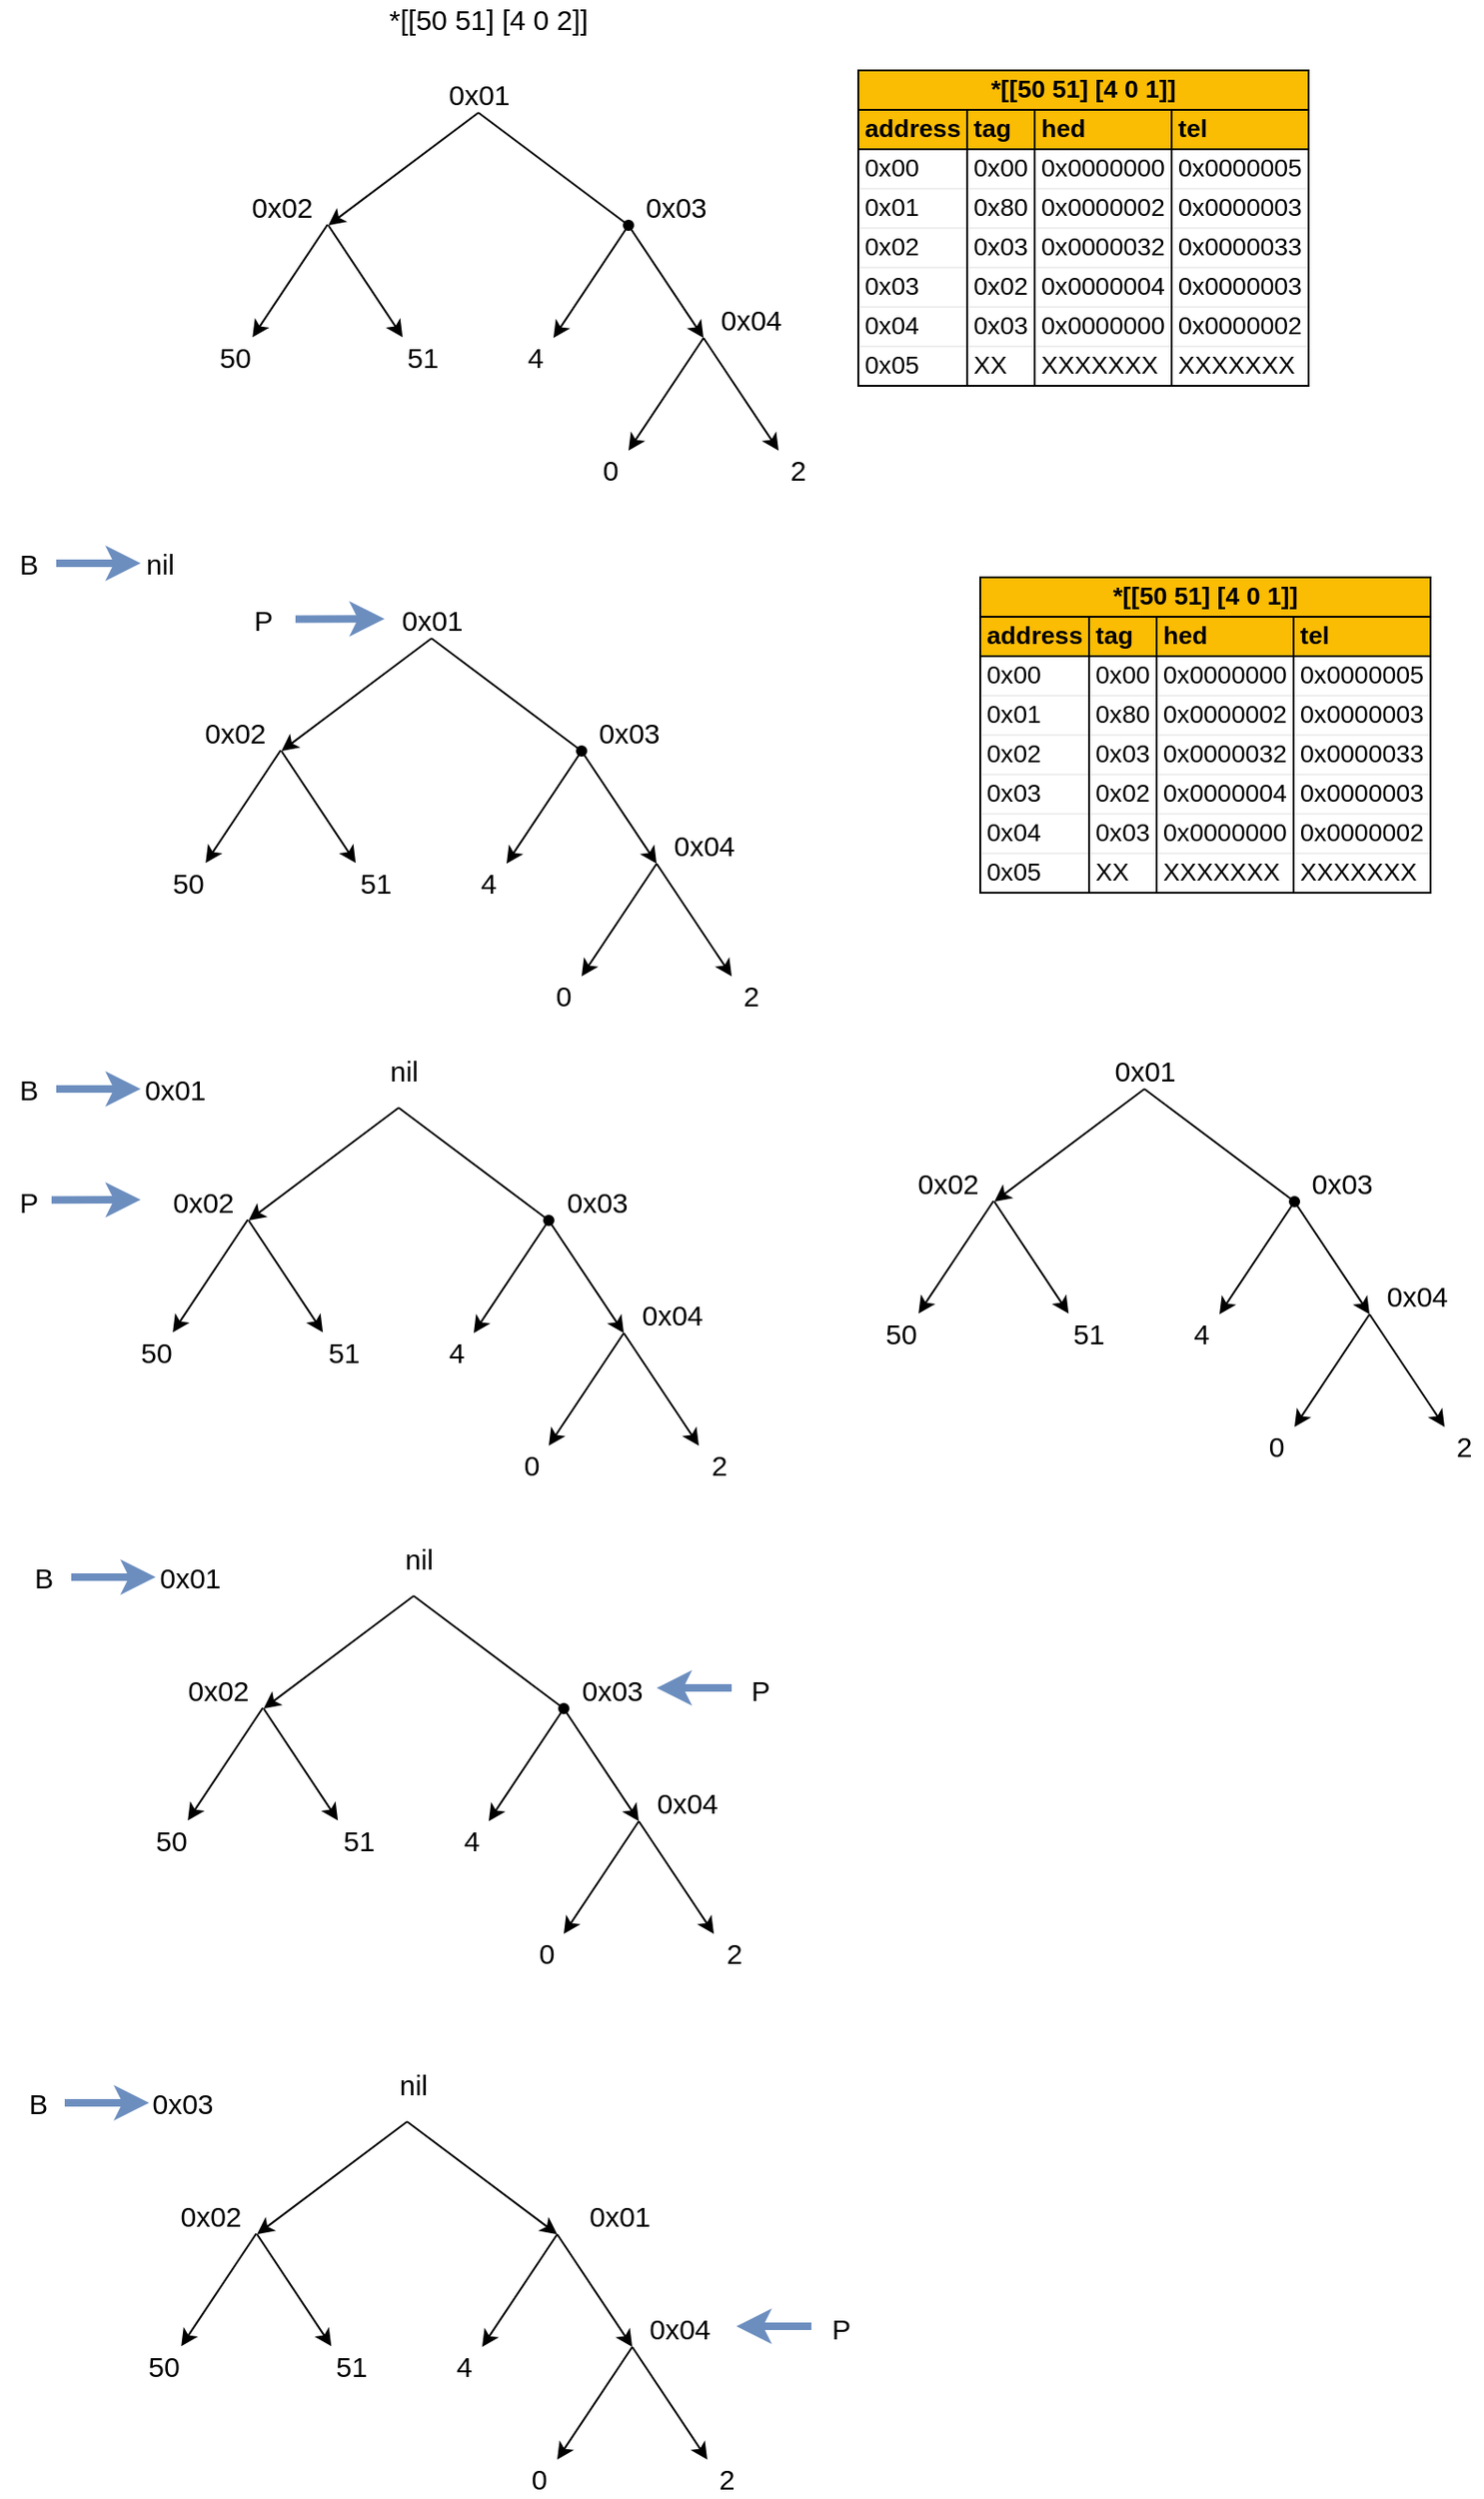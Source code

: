 <mxfile version="16.5.1" type="device" pages="2"><diagram id="ewc0nkfT8OEyTNKwAmtp" name="stackless Tree Traversal"><mxGraphModel dx="1102" dy="865" grid="1" gridSize="10" guides="1" tooltips="1" connect="1" arrows="1" fold="1" page="1" pageScale="1" pageWidth="850" pageHeight="1100" math="0" shadow="0"><root><mxCell id="QYhh-jG_9hBTqCX8yIev-0"/><mxCell id="QYhh-jG_9hBTqCX8yIev-1" parent="QYhh-jG_9hBTqCX8yIev-0"/><mxCell id="QYhh-jG_9hBTqCX8yIev-3" value="*[[50 51] [4 0 2]]" style="text;html=1;align=center;verticalAlign=middle;resizable=0;points=[];autosize=1;strokeColor=none;fillColor=none;fontSize=15;" parent="QYhh-jG_9hBTqCX8yIev-1" vertex="1"><mxGeometry x="225" width="120" height="20" as="geometry"/></mxCell><mxCell id="QYhh-jG_9hBTqCX8yIev-9" value="" style="endArrow=classic;html=1;rounded=0;fontSize=15;exitX=0.561;exitY=0.536;exitDx=0;exitDy=0;exitPerimeter=0;" parent="QYhh-jG_9hBTqCX8yIev-1" edge="1"><mxGeometry width="50" height="50" relative="1" as="geometry"><mxPoint x="360" y="120" as="sourcePoint"/><mxPoint x="400" y="180" as="targetPoint"/></mxGeometry></mxCell><mxCell id="QYhh-jG_9hBTqCX8yIev-10" value="" style="endArrow=classic;html=1;rounded=0;fontSize=15;exitX=0.463;exitY=0.468;exitDx=0;exitDy=0;exitPerimeter=0;" parent="QYhh-jG_9hBTqCX8yIev-1" edge="1"><mxGeometry width="50" height="50" relative="1" as="geometry"><mxPoint x="360" y="120" as="sourcePoint"/><mxPoint x="320" y="180" as="targetPoint"/></mxGeometry></mxCell><mxCell id="QYhh-jG_9hBTqCX8yIev-8" value="" style="shape=waypoint;sketch=0;size=6;pointerEvents=1;points=[];fillColor=none;resizable=0;rotatable=0;perimeter=centerPerimeter;snapToPoint=1;fontSize=15;" parent="QYhh-jG_9hBTqCX8yIev-1" vertex="1"><mxGeometry x="340" y="100" width="40" height="40" as="geometry"/></mxCell><mxCell id="QYhh-jG_9hBTqCX8yIev-12" value="" style="endArrow=classic;html=1;rounded=0;fontSize=15;exitDx=0;exitDy=0;exitPerimeter=0;startArrow=none;" parent="QYhh-jG_9hBTqCX8yIev-1" edge="1"><mxGeometry width="50" height="50" relative="1" as="geometry"><mxPoint x="400" y="180" as="sourcePoint"/><mxPoint x="400" y="180" as="targetPoint"/></mxGeometry></mxCell><mxCell id="QYhh-jG_9hBTqCX8yIev-13" value="" style="endArrow=classic;html=1;rounded=0;fontSize=15;exitX=0.561;exitY=0.536;exitDx=0;exitDy=0;exitPerimeter=0;" parent="QYhh-jG_9hBTqCX8yIev-1" edge="1"><mxGeometry width="50" height="50" relative="1" as="geometry"><mxPoint x="400" y="180" as="sourcePoint"/><mxPoint x="440" y="240" as="targetPoint"/></mxGeometry></mxCell><mxCell id="QYhh-jG_9hBTqCX8yIev-14" value="" style="endArrow=classic;html=1;rounded=0;fontSize=15;exitX=0.463;exitY=0.468;exitDx=0;exitDy=0;exitPerimeter=0;" parent="QYhh-jG_9hBTqCX8yIev-1" edge="1"><mxGeometry width="50" height="50" relative="1" as="geometry"><mxPoint x="400" y="180" as="sourcePoint"/><mxPoint x="360" y="240" as="targetPoint"/></mxGeometry></mxCell><mxCell id="QYhh-jG_9hBTqCX8yIev-15" value="4" style="text;html=1;align=center;verticalAlign=middle;resizable=0;points=[];autosize=1;strokeColor=none;fillColor=none;fontSize=15;" parent="QYhh-jG_9hBTqCX8yIev-1" vertex="1"><mxGeometry x="300" y="180" width="20" height="20" as="geometry"/></mxCell><mxCell id="QYhh-jG_9hBTqCX8yIev-16" value="0" style="text;html=1;align=center;verticalAlign=middle;resizable=0;points=[];autosize=1;strokeColor=none;fillColor=none;fontSize=15;" parent="QYhh-jG_9hBTqCX8yIev-1" vertex="1"><mxGeometry x="340" y="240" width="20" height="20" as="geometry"/></mxCell><mxCell id="QYhh-jG_9hBTqCX8yIev-17" value="2" style="text;html=1;align=center;verticalAlign=middle;resizable=0;points=[];autosize=1;strokeColor=none;fillColor=none;fontSize=15;" parent="QYhh-jG_9hBTqCX8yIev-1" vertex="1"><mxGeometry x="440" y="240" width="20" height="20" as="geometry"/></mxCell><mxCell id="QYhh-jG_9hBTqCX8yIev-44" value="&lt;table cellspacing=&quot;0&quot; cellpadding=&quot;0&quot; dir=&quot;ltr&quot; border=&quot;1&quot; style=&quot;table-layout: fixed ; font-size: 10pt ; font-family: &amp;#34;arial&amp;#34; ; width: 0px ; border-collapse: collapse ; border: none&quot;&gt;&lt;colgroup&gt;&lt;col width=&quot;58&quot;&gt;&lt;col width=&quot;36&quot;&gt;&lt;col width=&quot;73&quot;&gt;&lt;col width=&quot;73&quot;&gt;&lt;/colgroup&gt;&lt;tbody&gt;&lt;tr style=&quot;height: 21px&quot;&gt;&lt;td style=&quot;border-top: 1px solid #000000 ; border-right: 1px solid #000000 ; border-bottom: 1px solid #000000 ; border-left: 1px solid #000000 ; overflow: hidden ; padding: 2px 3px 2px 3px ; vertical-align: bottom ; background-color: #fbbc04 ; font-weight: bold ; text-align: center&quot; rowspan=&quot;1&quot; colspan=&quot;4&quot;&gt;*[[50 51] [4 0 1]]&lt;/td&gt;&lt;/tr&gt;&lt;tr style=&quot;height: 21px&quot;&gt;&lt;td style=&quot;border-right: 1px solid #000000 ; border-bottom: 1px solid #000000 ; border-left: 1px solid #000000 ; overflow: hidden ; padding: 2px 3px 2px 3px ; vertical-align: bottom ; background-color: #fbbc04 ; font-weight: bold&quot;&gt;address&lt;/td&gt;&lt;td style=&quot;border-right: 1px solid #000000 ; border-bottom: 1px solid #000000 ; overflow: hidden ; padding: 2px 3px 2px 3px ; vertical-align: bottom ; background-color: #fbbc04 ; font-weight: bold&quot;&gt;tag&lt;/td&gt;&lt;td style=&quot;border-right: 1px solid #000000 ; border-bottom: 1px solid #000000 ; overflow: hidden ; padding: 2px 3px 2px 3px ; vertical-align: bottom ; background-color: #fbbc04 ; font-weight: bold&quot;&gt;hed&lt;/td&gt;&lt;td style=&quot;border-right: 1px solid #000000 ; border-bottom: 1px solid #000000 ; overflow: hidden ; padding: 2px 3px 2px 3px ; vertical-align: bottom ; background-color: #fbbc04 ; font-weight: bold&quot;&gt;tel&lt;/td&gt;&lt;/tr&gt;&lt;tr style=&quot;height: 21px&quot;&gt;&lt;td style=&quot;border-right: 1px solid #000000 ; border-left: 1px solid #000000 ; overflow: hidden ; padding: 2px 3px 2px 3px ; vertical-align: bottom&quot;&gt;0x00&lt;/td&gt;&lt;td style=&quot;border-right: 1px solid #000000 ; overflow: hidden ; padding: 2px 3px 2px 3px ; vertical-align: bottom&quot;&gt;0x00&lt;/td&gt;&lt;td style=&quot;border-right: 1px solid #000000 ; overflow: hidden ; padding: 2px 3px 2px 3px ; vertical-align: bottom&quot;&gt;0x0000000&lt;/td&gt;&lt;td style=&quot;border-right: 1px solid #000000 ; overflow: hidden ; padding: 2px 3px 2px 3px ; vertical-align: bottom&quot;&gt;0x0000005&lt;/td&gt;&lt;/tr&gt;&lt;tr style=&quot;height: 21px&quot;&gt;&lt;td style=&quot;border-right: 1px solid #000000 ; border-left: 1px solid #000000 ; overflow: hidden ; padding: 2px 3px 2px 3px ; vertical-align: bottom&quot;&gt;0x01&lt;/td&gt;&lt;td style=&quot;border-right: 1px solid #000000 ; overflow: hidden ; padding: 2px 3px 2px 3px ; vertical-align: bottom&quot;&gt;0x80&lt;/td&gt;&lt;td style=&quot;border-right: 1px solid #000000 ; overflow: hidden ; padding: 2px 3px 2px 3px ; vertical-align: bottom&quot;&gt;0x0000002&lt;/td&gt;&lt;td style=&quot;border-right: 1px solid #000000 ; overflow: hidden ; padding: 2px 3px 2px 3px ; vertical-align: bottom&quot;&gt;0x0000003&lt;/td&gt;&lt;/tr&gt;&lt;tr style=&quot;height: 21px&quot;&gt;&lt;td style=&quot;border-right: 1px solid #000000 ; border-left: 1px solid #000000 ; overflow: hidden ; padding: 2px 3px 2px 3px ; vertical-align: bottom&quot;&gt;0x02&lt;/td&gt;&lt;td style=&quot;border-right: 1px solid #000000 ; overflow: hidden ; padding: 2px 3px 2px 3px ; vertical-align: bottom&quot;&gt;0x03&lt;/td&gt;&lt;td style=&quot;border-right: 1px solid #000000 ; overflow: hidden ; padding: 2px 3px 2px 3px ; vertical-align: bottom&quot;&gt;0x0000032&lt;/td&gt;&lt;td style=&quot;border-right: 1px solid #000000 ; overflow: hidden ; padding: 2px 3px 2px 3px ; vertical-align: bottom&quot;&gt;0x0000033&lt;/td&gt;&lt;/tr&gt;&lt;tr style=&quot;height: 21px&quot;&gt;&lt;td style=&quot;border-right: 1px solid #000000 ; border-left: 1px solid #000000 ; overflow: hidden ; padding: 2px 3px 2px 3px ; vertical-align: bottom&quot;&gt;0x03&lt;/td&gt;&lt;td style=&quot;border-right: 1px solid #000000 ; overflow: hidden ; padding: 2px 3px 2px 3px ; vertical-align: bottom&quot;&gt;0x02&lt;/td&gt;&lt;td style=&quot;border-right: 1px solid #000000 ; overflow: hidden ; padding: 2px 3px 2px 3px ; vertical-align: bottom&quot;&gt;0x0000004&lt;/td&gt;&lt;td style=&quot;border-right: 1px solid #000000 ; overflow: hidden ; padding: 2px 3px 2px 3px ; vertical-align: bottom&quot;&gt;0x0000003&lt;/td&gt;&lt;/tr&gt;&lt;tr style=&quot;height: 21px&quot;&gt;&lt;td style=&quot;border-right: 1px solid #000000 ; border-left: 1px solid #000000 ; overflow: hidden ; padding: 2px 3px 2px 3px ; vertical-align: bottom&quot;&gt;0x04&lt;/td&gt;&lt;td style=&quot;border-right: 1px solid #000000 ; overflow: hidden ; padding: 2px 3px 2px 3px ; vertical-align: bottom&quot;&gt;0x03&lt;/td&gt;&lt;td style=&quot;border-right: 1px solid #000000 ; overflow: hidden ; padding: 2px 3px 2px 3px ; vertical-align: bottom&quot;&gt;0x0000000&lt;/td&gt;&lt;td style=&quot;border-right: 1px solid #000000 ; overflow: hidden ; padding: 2px 3px 2px 3px ; vertical-align: bottom&quot;&gt;0x0000002&lt;/td&gt;&lt;/tr&gt;&lt;tr style=&quot;height: 21px&quot;&gt;&lt;td style=&quot;border-right: 1px solid #000000 ; border-bottom: 1px solid #000000 ; border-left: 1px solid #000000 ; overflow: hidden ; padding: 2px 3px 2px 3px ; vertical-align: bottom&quot;&gt;0x05&lt;/td&gt;&lt;td style=&quot;border-right: 1px solid #000000 ; border-bottom: 1px solid #000000 ; overflow: hidden ; padding: 2px 3px 2px 3px ; vertical-align: bottom&quot;&gt;XX&lt;/td&gt;&lt;td style=&quot;border-right: 1px solid #000000 ; border-bottom: 1px solid #000000 ; overflow: hidden ; padding: 2px 3px 2px 3px ; vertical-align: bottom&quot;&gt;XXXXXXX&lt;/td&gt;&lt;td style=&quot;border-right: 1px solid #000000 ; border-bottom: 1px solid #000000 ; overflow: hidden ; padding: 2px 3px 2px 3px ; vertical-align: bottom&quot;&gt;XXXXXXX&lt;/td&gt;&lt;/tr&gt;&lt;/tbody&gt;&lt;/table&gt;" style="text;whiteSpace=wrap;html=1;fontSize=15;" parent="QYhh-jG_9hBTqCX8yIev-1" vertex="1"><mxGeometry x="480" y="30" width="270" height="200" as="geometry"/></mxCell><mxCell id="QYhh-jG_9hBTqCX8yIev-45" value="" style="endArrow=classic;html=1;rounded=0;fontSize=15;exitDx=0;exitDy=0;exitPerimeter=0;startArrow=none;" parent="QYhh-jG_9hBTqCX8yIev-1" edge="1"><mxGeometry width="50" height="50" relative="1" as="geometry"><mxPoint x="180" y="160" as="sourcePoint"/><mxPoint x="180" y="160" as="targetPoint"/></mxGeometry></mxCell><mxCell id="QYhh-jG_9hBTqCX8yIev-48" value="50" style="text;html=1;align=center;verticalAlign=middle;resizable=0;points=[];autosize=1;strokeColor=none;fillColor=none;fontSize=15;" parent="QYhh-jG_9hBTqCX8yIev-1" vertex="1"><mxGeometry x="135" y="180" width="30" height="20" as="geometry"/></mxCell><mxCell id="QYhh-jG_9hBTqCX8yIev-49" value="51" style="text;html=1;align=center;verticalAlign=middle;resizable=0;points=[];autosize=1;strokeColor=none;fillColor=none;fontSize=15;" parent="QYhh-jG_9hBTqCX8yIev-1" vertex="1"><mxGeometry x="235" y="180" width="30" height="20" as="geometry"/></mxCell><mxCell id="QYhh-jG_9hBTqCX8yIev-50" value="" style="endArrow=classic;html=1;rounded=0;fontSize=15;exitDx=0;exitDy=0;exitPerimeter=0;startArrow=none;" parent="QYhh-jG_9hBTqCX8yIev-1" edge="1"><mxGeometry width="50" height="50" relative="1" as="geometry"><mxPoint x="200" y="120" as="sourcePoint"/><mxPoint x="239.6" y="179.6" as="targetPoint"/></mxGeometry></mxCell><mxCell id="QYhh-jG_9hBTqCX8yIev-51" value="" style="endArrow=classic;html=1;rounded=0;fontSize=15;exitX=0.463;exitY=0.468;exitDx=0;exitDy=0;exitPerimeter=0;" parent="QYhh-jG_9hBTqCX8yIev-1" edge="1"><mxGeometry width="50" height="50" relative="1" as="geometry"><mxPoint x="199.6" y="119.6" as="sourcePoint"/><mxPoint x="159.6" y="179.6" as="targetPoint"/></mxGeometry></mxCell><mxCell id="QYhh-jG_9hBTqCX8yIev-52" value="" style="endArrow=classic;html=1;rounded=0;fontSize=15;exitDx=0;exitDy=0;exitPerimeter=0;startArrow=none;" parent="QYhh-jG_9hBTqCX8yIev-1" edge="1"><mxGeometry width="50" height="50" relative="1" as="geometry"><mxPoint x="239.6" y="179.6" as="sourcePoint"/><mxPoint x="239.6" y="179.6" as="targetPoint"/></mxGeometry></mxCell><mxCell id="QYhh-jG_9hBTqCX8yIev-54" value="" style="endArrow=none;html=1;rounded=0;fontSize=15;exitX=0.561;exitY=0.536;exitDx=0;exitDy=0;exitPerimeter=0;" parent="QYhh-jG_9hBTqCX8yIev-1" edge="1"><mxGeometry width="50" height="50" relative="1" as="geometry"><mxPoint x="199.6" y="119.6" as="sourcePoint"/><mxPoint x="200" y="120" as="targetPoint"/></mxGeometry></mxCell><mxCell id="QYhh-jG_9hBTqCX8yIev-68" value="&lt;table cellspacing=&quot;0&quot; cellpadding=&quot;0&quot; dir=&quot;ltr&quot; border=&quot;1&quot; style=&quot;table-layout: fixed ; font-size: 10pt ; font-family: &amp;#34;arial&amp;#34; ; width: 0px ; border-collapse: collapse ; border: none&quot;&gt;&lt;colgroup&gt;&lt;col width=&quot;58&quot;&gt;&lt;col width=&quot;36&quot;&gt;&lt;col width=&quot;73&quot;&gt;&lt;col width=&quot;73&quot;&gt;&lt;/colgroup&gt;&lt;tbody&gt;&lt;tr style=&quot;height: 21px&quot;&gt;&lt;td style=&quot;border-top: 1px solid #000000 ; border-right: 1px solid #000000 ; border-bottom: 1px solid #000000 ; border-left: 1px solid #000000 ; overflow: hidden ; padding: 2px 3px 2px 3px ; vertical-align: bottom ; background-color: #fbbc04 ; font-weight: bold ; text-align: center&quot; rowspan=&quot;1&quot; colspan=&quot;4&quot;&gt;*[[50 51] [4 0 1]]&lt;/td&gt;&lt;/tr&gt;&lt;tr style=&quot;height: 21px&quot;&gt;&lt;td style=&quot;border-right: 1px solid #000000 ; border-bottom: 1px solid #000000 ; border-left: 1px solid #000000 ; overflow: hidden ; padding: 2px 3px 2px 3px ; vertical-align: bottom ; background-color: #fbbc04 ; font-weight: bold&quot;&gt;address&lt;/td&gt;&lt;td style=&quot;border-right: 1px solid #000000 ; border-bottom: 1px solid #000000 ; overflow: hidden ; padding: 2px 3px 2px 3px ; vertical-align: bottom ; background-color: #fbbc04 ; font-weight: bold&quot;&gt;tag&lt;/td&gt;&lt;td style=&quot;border-right: 1px solid #000000 ; border-bottom: 1px solid #000000 ; overflow: hidden ; padding: 2px 3px 2px 3px ; vertical-align: bottom ; background-color: #fbbc04 ; font-weight: bold&quot;&gt;hed&lt;/td&gt;&lt;td style=&quot;border-right: 1px solid #000000 ; border-bottom: 1px solid #000000 ; overflow: hidden ; padding: 2px 3px 2px 3px ; vertical-align: bottom ; background-color: #fbbc04 ; font-weight: bold&quot;&gt;tel&lt;/td&gt;&lt;/tr&gt;&lt;tr style=&quot;height: 21px&quot;&gt;&lt;td style=&quot;border-right: 1px solid #000000 ; border-left: 1px solid #000000 ; overflow: hidden ; padding: 2px 3px 2px 3px ; vertical-align: bottom&quot;&gt;0x00&lt;/td&gt;&lt;td style=&quot;border-right: 1px solid #000000 ; overflow: hidden ; padding: 2px 3px 2px 3px ; vertical-align: bottom&quot;&gt;0x00&lt;/td&gt;&lt;td style=&quot;border-right: 1px solid #000000 ; overflow: hidden ; padding: 2px 3px 2px 3px ; vertical-align: bottom&quot;&gt;0x0000000&lt;/td&gt;&lt;td style=&quot;border-right: 1px solid #000000 ; overflow: hidden ; padding: 2px 3px 2px 3px ; vertical-align: bottom&quot;&gt;0x0000005&lt;/td&gt;&lt;/tr&gt;&lt;tr style=&quot;height: 21px&quot;&gt;&lt;td style=&quot;border-right: 1px solid #000000 ; border-left: 1px solid #000000 ; overflow: hidden ; padding: 2px 3px 2px 3px ; vertical-align: bottom&quot;&gt;0x01&lt;/td&gt;&lt;td style=&quot;border-right: 1px solid #000000 ; overflow: hidden ; padding: 2px 3px 2px 3px ; vertical-align: bottom&quot;&gt;0x80&lt;/td&gt;&lt;td style=&quot;border-right: 1px solid #000000 ; overflow: hidden ; padding: 2px 3px 2px 3px ; vertical-align: bottom&quot;&gt;0x0000002&lt;/td&gt;&lt;td style=&quot;border-right: 1px solid #000000 ; overflow: hidden ; padding: 2px 3px 2px 3px ; vertical-align: bottom&quot;&gt;0x0000003&lt;/td&gt;&lt;/tr&gt;&lt;tr style=&quot;height: 21px&quot;&gt;&lt;td style=&quot;border-right: 1px solid #000000 ; border-left: 1px solid #000000 ; overflow: hidden ; padding: 2px 3px 2px 3px ; vertical-align: bottom&quot;&gt;0x02&lt;/td&gt;&lt;td style=&quot;border-right: 1px solid #000000 ; overflow: hidden ; padding: 2px 3px 2px 3px ; vertical-align: bottom&quot;&gt;0x03&lt;/td&gt;&lt;td style=&quot;border-right: 1px solid #000000 ; overflow: hidden ; padding: 2px 3px 2px 3px ; vertical-align: bottom&quot;&gt;0x0000032&lt;/td&gt;&lt;td style=&quot;border-right: 1px solid #000000 ; overflow: hidden ; padding: 2px 3px 2px 3px ; vertical-align: bottom&quot;&gt;0x0000033&lt;/td&gt;&lt;/tr&gt;&lt;tr style=&quot;height: 21px&quot;&gt;&lt;td style=&quot;border-right: 1px solid #000000 ; border-left: 1px solid #000000 ; overflow: hidden ; padding: 2px 3px 2px 3px ; vertical-align: bottom&quot;&gt;0x03&lt;/td&gt;&lt;td style=&quot;border-right: 1px solid #000000 ; overflow: hidden ; padding: 2px 3px 2px 3px ; vertical-align: bottom&quot;&gt;0x02&lt;/td&gt;&lt;td style=&quot;border-right: 1px solid #000000 ; overflow: hidden ; padding: 2px 3px 2px 3px ; vertical-align: bottom&quot;&gt;0x0000004&lt;/td&gt;&lt;td style=&quot;border-right: 1px solid #000000 ; overflow: hidden ; padding: 2px 3px 2px 3px ; vertical-align: bottom&quot;&gt;0x0000003&lt;/td&gt;&lt;/tr&gt;&lt;tr style=&quot;height: 21px&quot;&gt;&lt;td style=&quot;border-right: 1px solid #000000 ; border-left: 1px solid #000000 ; overflow: hidden ; padding: 2px 3px 2px 3px ; vertical-align: bottom&quot;&gt;0x04&lt;/td&gt;&lt;td style=&quot;border-right: 1px solid #000000 ; overflow: hidden ; padding: 2px 3px 2px 3px ; vertical-align: bottom&quot;&gt;0x03&lt;/td&gt;&lt;td style=&quot;border-right: 1px solid #000000 ; overflow: hidden ; padding: 2px 3px 2px 3px ; vertical-align: bottom&quot;&gt;0x0000000&lt;/td&gt;&lt;td style=&quot;border-right: 1px solid #000000 ; overflow: hidden ; padding: 2px 3px 2px 3px ; vertical-align: bottom&quot;&gt;0x0000002&lt;/td&gt;&lt;/tr&gt;&lt;tr style=&quot;height: 21px&quot;&gt;&lt;td style=&quot;border-right: 1px solid #000000 ; border-bottom: 1px solid #000000 ; border-left: 1px solid #000000 ; overflow: hidden ; padding: 2px 3px 2px 3px ; vertical-align: bottom&quot;&gt;0x05&lt;/td&gt;&lt;td style=&quot;border-right: 1px solid #000000 ; border-bottom: 1px solid #000000 ; overflow: hidden ; padding: 2px 3px 2px 3px ; vertical-align: bottom&quot;&gt;XX&lt;/td&gt;&lt;td style=&quot;border-right: 1px solid #000000 ; border-bottom: 1px solid #000000 ; overflow: hidden ; padding: 2px 3px 2px 3px ; vertical-align: bottom&quot;&gt;XXXXXXX&lt;/td&gt;&lt;td style=&quot;border-right: 1px solid #000000 ; border-bottom: 1px solid #000000 ; overflow: hidden ; padding: 2px 3px 2px 3px ; vertical-align: bottom&quot;&gt;XXXXXXX&lt;/td&gt;&lt;/tr&gt;&lt;/tbody&gt;&lt;/table&gt;" style="text;whiteSpace=wrap;html=1;fontSize=15;" parent="QYhh-jG_9hBTqCX8yIev-1" vertex="1"><mxGeometry x="545" y="300" width="270" height="200" as="geometry"/></mxCell><mxCell id="QYhh-jG_9hBTqCX8yIev-79" value="P" style="text;html=1;align=center;verticalAlign=middle;resizable=0;points=[];autosize=1;strokeColor=none;fillColor=none;fontSize=15;" parent="QYhh-jG_9hBTqCX8yIev-1" vertex="1"><mxGeometry x="150" y="320" width="30" height="20" as="geometry"/></mxCell><mxCell id="QYhh-jG_9hBTqCX8yIev-105" value="" style="endArrow=classic;html=1;rounded=0;fontSize=15;fillColor=#dae8fc;gradientColor=#7ea6e0;strokeColor=#6c8ebf;strokeWidth=4;" parent="QYhh-jG_9hBTqCX8yIev-1" edge="1"><mxGeometry width="50" height="50" relative="1" as="geometry"><mxPoint x="55" y="580.0" as="sourcePoint"/><mxPoint x="100" y="580" as="targetPoint"/></mxGeometry></mxCell><mxCell id="QYhh-jG_9hBTqCX8yIev-106" value="B" style="text;html=1;align=center;verticalAlign=middle;resizable=0;points=[];autosize=1;strokeColor=none;fillColor=none;fontSize=15;" parent="QYhh-jG_9hBTqCX8yIev-1" vertex="1"><mxGeometry x="25" y="570" width="30" height="20" as="geometry"/></mxCell><mxCell id="QGiEb8buYNGsmj3iGmki-0" value="" style="endArrow=classic;html=1;rounded=0;fontSize=15;exitX=0.463;exitY=0.468;exitDx=0;exitDy=0;exitPerimeter=0;" parent="QYhh-jG_9hBTqCX8yIev-1" edge="1"><mxGeometry width="50" height="50" relative="1" as="geometry"><mxPoint x="280" y="60" as="sourcePoint"/><mxPoint x="200" y="120" as="targetPoint"/></mxGeometry></mxCell><mxCell id="QGiEb8buYNGsmj3iGmki-1" value="" style="endArrow=none;html=1;rounded=0;fontSize=15;exitX=0.561;exitY=0.536;exitDx=0;exitDy=0;exitPerimeter=0;" parent="QYhh-jG_9hBTqCX8yIev-1" edge="1"><mxGeometry width="50" height="50" relative="1" as="geometry"><mxPoint x="280" y="60" as="sourcePoint"/><mxPoint x="360" y="120" as="targetPoint"/></mxGeometry></mxCell><mxCell id="QGiEb8buYNGsmj3iGmki-2" value="0x01" style="text;html=1;align=center;verticalAlign=middle;resizable=0;points=[];autosize=1;strokeColor=none;fillColor=none;fontSize=15;" parent="QYhh-jG_9hBTqCX8yIev-1" vertex="1"><mxGeometry x="255" y="40" width="50" height="20" as="geometry"/></mxCell><mxCell id="QGiEb8buYNGsmj3iGmki-3" value="0x02" style="text;html=1;align=center;verticalAlign=middle;resizable=0;points=[];autosize=1;strokeColor=none;fillColor=none;fontSize=15;" parent="QYhh-jG_9hBTqCX8yIev-1" vertex="1"><mxGeometry x="150" y="100" width="50" height="20" as="geometry"/></mxCell><mxCell id="QGiEb8buYNGsmj3iGmki-4" value="0x03" style="text;html=1;align=center;verticalAlign=middle;resizable=0;points=[];autosize=1;strokeColor=none;fillColor=none;fontSize=15;" parent="QYhh-jG_9hBTqCX8yIev-1" vertex="1"><mxGeometry x="360" y="100" width="50" height="20" as="geometry"/></mxCell><mxCell id="QGiEb8buYNGsmj3iGmki-5" value="0x04" style="text;html=1;align=center;verticalAlign=middle;resizable=0;points=[];autosize=1;strokeColor=none;fillColor=none;fontSize=15;" parent="QYhh-jG_9hBTqCX8yIev-1" vertex="1"><mxGeometry x="400" y="160" width="50" height="20" as="geometry"/></mxCell><mxCell id="QGiEb8buYNGsmj3iGmki-7" value="" style="endArrow=classic;html=1;rounded=0;fontSize=15;exitX=0.561;exitY=0.536;exitDx=0;exitDy=0;exitPerimeter=0;" parent="QYhh-jG_9hBTqCX8yIev-1" edge="1"><mxGeometry width="50" height="50" relative="1" as="geometry"><mxPoint x="335" y="400" as="sourcePoint"/><mxPoint x="375" y="460" as="targetPoint"/></mxGeometry></mxCell><mxCell id="QGiEb8buYNGsmj3iGmki-8" value="" style="endArrow=classic;html=1;rounded=0;fontSize=15;exitX=0.463;exitY=0.468;exitDx=0;exitDy=0;exitPerimeter=0;" parent="QYhh-jG_9hBTqCX8yIev-1" edge="1"><mxGeometry width="50" height="50" relative="1" as="geometry"><mxPoint x="335" y="400" as="sourcePoint"/><mxPoint x="295" y="460" as="targetPoint"/></mxGeometry></mxCell><mxCell id="QGiEb8buYNGsmj3iGmki-9" value="" style="shape=waypoint;sketch=0;size=6;pointerEvents=1;points=[];fillColor=none;resizable=0;rotatable=0;perimeter=centerPerimeter;snapToPoint=1;fontSize=15;" parent="QYhh-jG_9hBTqCX8yIev-1" vertex="1"><mxGeometry x="315" y="380" width="40" height="40" as="geometry"/></mxCell><mxCell id="QGiEb8buYNGsmj3iGmki-10" value="" style="endArrow=classic;html=1;rounded=0;fontSize=15;exitDx=0;exitDy=0;exitPerimeter=0;startArrow=none;" parent="QYhh-jG_9hBTqCX8yIev-1" edge="1"><mxGeometry width="50" height="50" relative="1" as="geometry"><mxPoint x="375" y="460" as="sourcePoint"/><mxPoint x="375" y="460" as="targetPoint"/></mxGeometry></mxCell><mxCell id="QGiEb8buYNGsmj3iGmki-11" value="" style="endArrow=classic;html=1;rounded=0;fontSize=15;exitX=0.561;exitY=0.536;exitDx=0;exitDy=0;exitPerimeter=0;" parent="QYhh-jG_9hBTqCX8yIev-1" edge="1"><mxGeometry width="50" height="50" relative="1" as="geometry"><mxPoint x="375" y="460" as="sourcePoint"/><mxPoint x="415" y="520" as="targetPoint"/></mxGeometry></mxCell><mxCell id="QGiEb8buYNGsmj3iGmki-12" value="" style="endArrow=classic;html=1;rounded=0;fontSize=15;exitX=0.463;exitY=0.468;exitDx=0;exitDy=0;exitPerimeter=0;" parent="QYhh-jG_9hBTqCX8yIev-1" edge="1"><mxGeometry width="50" height="50" relative="1" as="geometry"><mxPoint x="375" y="460" as="sourcePoint"/><mxPoint x="335" y="520" as="targetPoint"/></mxGeometry></mxCell><mxCell id="QGiEb8buYNGsmj3iGmki-13" value="4" style="text;html=1;align=center;verticalAlign=middle;resizable=0;points=[];autosize=1;strokeColor=none;fillColor=none;fontSize=15;" parent="QYhh-jG_9hBTqCX8yIev-1" vertex="1"><mxGeometry x="275" y="460" width="20" height="20" as="geometry"/></mxCell><mxCell id="QGiEb8buYNGsmj3iGmki-14" value="0" style="text;html=1;align=center;verticalAlign=middle;resizable=0;points=[];autosize=1;strokeColor=none;fillColor=none;fontSize=15;" parent="QYhh-jG_9hBTqCX8yIev-1" vertex="1"><mxGeometry x="315" y="520" width="20" height="20" as="geometry"/></mxCell><mxCell id="QGiEb8buYNGsmj3iGmki-15" value="2" style="text;html=1;align=center;verticalAlign=middle;resizable=0;points=[];autosize=1;strokeColor=none;fillColor=none;fontSize=15;" parent="QYhh-jG_9hBTqCX8yIev-1" vertex="1"><mxGeometry x="415" y="520" width="20" height="20" as="geometry"/></mxCell><mxCell id="QGiEb8buYNGsmj3iGmki-16" value="" style="endArrow=classic;html=1;rounded=0;fontSize=15;exitDx=0;exitDy=0;exitPerimeter=0;startArrow=none;" parent="QYhh-jG_9hBTqCX8yIev-1" edge="1"><mxGeometry width="50" height="50" relative="1" as="geometry"><mxPoint x="155" y="440" as="sourcePoint"/><mxPoint x="155" y="440" as="targetPoint"/></mxGeometry></mxCell><mxCell id="QGiEb8buYNGsmj3iGmki-17" value="50" style="text;html=1;align=center;verticalAlign=middle;resizable=0;points=[];autosize=1;strokeColor=none;fillColor=none;fontSize=15;" parent="QYhh-jG_9hBTqCX8yIev-1" vertex="1"><mxGeometry x="110" y="460" width="30" height="20" as="geometry"/></mxCell><mxCell id="QGiEb8buYNGsmj3iGmki-18" value="51" style="text;html=1;align=center;verticalAlign=middle;resizable=0;points=[];autosize=1;strokeColor=none;fillColor=none;fontSize=15;" parent="QYhh-jG_9hBTqCX8yIev-1" vertex="1"><mxGeometry x="210" y="460" width="30" height="20" as="geometry"/></mxCell><mxCell id="QGiEb8buYNGsmj3iGmki-19" value="" style="endArrow=classic;html=1;rounded=0;fontSize=15;exitDx=0;exitDy=0;exitPerimeter=0;startArrow=none;" parent="QYhh-jG_9hBTqCX8yIev-1" edge="1"><mxGeometry width="50" height="50" relative="1" as="geometry"><mxPoint x="175" y="400" as="sourcePoint"/><mxPoint x="214.6" y="459.6" as="targetPoint"/></mxGeometry></mxCell><mxCell id="QGiEb8buYNGsmj3iGmki-20" value="" style="endArrow=classic;html=1;rounded=0;fontSize=15;exitX=0.463;exitY=0.468;exitDx=0;exitDy=0;exitPerimeter=0;" parent="QYhh-jG_9hBTqCX8yIev-1" edge="1"><mxGeometry width="50" height="50" relative="1" as="geometry"><mxPoint x="174.6" y="399.6" as="sourcePoint"/><mxPoint x="134.6" y="459.6" as="targetPoint"/></mxGeometry></mxCell><mxCell id="QGiEb8buYNGsmj3iGmki-21" value="" style="endArrow=classic;html=1;rounded=0;fontSize=15;exitDx=0;exitDy=0;exitPerimeter=0;startArrow=none;" parent="QYhh-jG_9hBTqCX8yIev-1" edge="1"><mxGeometry width="50" height="50" relative="1" as="geometry"><mxPoint x="214.6" y="459.6" as="sourcePoint"/><mxPoint x="214.6" y="459.6" as="targetPoint"/></mxGeometry></mxCell><mxCell id="QGiEb8buYNGsmj3iGmki-22" value="" style="endArrow=none;html=1;rounded=0;fontSize=15;exitX=0.561;exitY=0.536;exitDx=0;exitDy=0;exitPerimeter=0;" parent="QYhh-jG_9hBTqCX8yIev-1" edge="1"><mxGeometry width="50" height="50" relative="1" as="geometry"><mxPoint x="174.6" y="399.6" as="sourcePoint"/><mxPoint x="175" y="400" as="targetPoint"/></mxGeometry></mxCell><mxCell id="QGiEb8buYNGsmj3iGmki-23" value="" style="endArrow=classic;html=1;rounded=0;fontSize=15;exitX=0.463;exitY=0.468;exitDx=0;exitDy=0;exitPerimeter=0;" parent="QYhh-jG_9hBTqCX8yIev-1" edge="1"><mxGeometry width="50" height="50" relative="1" as="geometry"><mxPoint x="255" y="340" as="sourcePoint"/><mxPoint x="175" y="400" as="targetPoint"/></mxGeometry></mxCell><mxCell id="QGiEb8buYNGsmj3iGmki-24" value="" style="endArrow=none;html=1;rounded=0;fontSize=15;exitX=0.561;exitY=0.536;exitDx=0;exitDy=0;exitPerimeter=0;" parent="QYhh-jG_9hBTqCX8yIev-1" edge="1"><mxGeometry width="50" height="50" relative="1" as="geometry"><mxPoint x="255" y="340" as="sourcePoint"/><mxPoint x="335" y="400" as="targetPoint"/></mxGeometry></mxCell><mxCell id="QGiEb8buYNGsmj3iGmki-25" value="0x01" style="text;html=1;align=center;verticalAlign=middle;resizable=0;points=[];autosize=1;strokeColor=none;fillColor=none;fontSize=15;" parent="QYhh-jG_9hBTqCX8yIev-1" vertex="1"><mxGeometry x="230" y="320" width="50" height="20" as="geometry"/></mxCell><mxCell id="QGiEb8buYNGsmj3iGmki-26" value="0x02" style="text;html=1;align=center;verticalAlign=middle;resizable=0;points=[];autosize=1;strokeColor=none;fillColor=none;fontSize=15;" parent="QYhh-jG_9hBTqCX8yIev-1" vertex="1"><mxGeometry x="125" y="380" width="50" height="20" as="geometry"/></mxCell><mxCell id="QGiEb8buYNGsmj3iGmki-27" value="0x03" style="text;html=1;align=center;verticalAlign=middle;resizable=0;points=[];autosize=1;strokeColor=none;fillColor=none;fontSize=15;" parent="QYhh-jG_9hBTqCX8yIev-1" vertex="1"><mxGeometry x="335" y="380" width="50" height="20" as="geometry"/></mxCell><mxCell id="QGiEb8buYNGsmj3iGmki-28" value="0x04" style="text;html=1;align=center;verticalAlign=middle;resizable=0;points=[];autosize=1;strokeColor=none;fillColor=none;fontSize=15;" parent="QYhh-jG_9hBTqCX8yIev-1" vertex="1"><mxGeometry x="375" y="440" width="50" height="20" as="geometry"/></mxCell><mxCell id="QGiEb8buYNGsmj3iGmki-29" value="" style="endArrow=classic;html=1;rounded=0;fontSize=15;exitX=0.561;exitY=0.536;exitDx=0;exitDy=0;exitPerimeter=0;" parent="QYhh-jG_9hBTqCX8yIev-1" edge="1"><mxGeometry width="50" height="50" relative="1" as="geometry"><mxPoint x="317.5" y="650" as="sourcePoint"/><mxPoint x="357.5" y="710" as="targetPoint"/></mxGeometry></mxCell><mxCell id="QGiEb8buYNGsmj3iGmki-30" value="" style="endArrow=classic;html=1;rounded=0;fontSize=15;exitX=0.463;exitY=0.468;exitDx=0;exitDy=0;exitPerimeter=0;" parent="QYhh-jG_9hBTqCX8yIev-1" edge="1"><mxGeometry width="50" height="50" relative="1" as="geometry"><mxPoint x="317.5" y="650" as="sourcePoint"/><mxPoint x="277.5" y="710" as="targetPoint"/></mxGeometry></mxCell><mxCell id="QGiEb8buYNGsmj3iGmki-31" value="" style="shape=waypoint;sketch=0;size=6;pointerEvents=1;points=[];fillColor=none;resizable=0;rotatable=0;perimeter=centerPerimeter;snapToPoint=1;fontSize=15;" parent="QYhh-jG_9hBTqCX8yIev-1" vertex="1"><mxGeometry x="297.5" y="630" width="40" height="40" as="geometry"/></mxCell><mxCell id="QGiEb8buYNGsmj3iGmki-32" value="" style="endArrow=classic;html=1;rounded=0;fontSize=15;exitDx=0;exitDy=0;exitPerimeter=0;startArrow=none;" parent="QYhh-jG_9hBTqCX8yIev-1" edge="1"><mxGeometry width="50" height="50" relative="1" as="geometry"><mxPoint x="357.5" y="710" as="sourcePoint"/><mxPoint x="357.5" y="710" as="targetPoint"/></mxGeometry></mxCell><mxCell id="QGiEb8buYNGsmj3iGmki-33" value="" style="endArrow=classic;html=1;rounded=0;fontSize=15;exitX=0.561;exitY=0.536;exitDx=0;exitDy=0;exitPerimeter=0;" parent="QYhh-jG_9hBTqCX8yIev-1" edge="1"><mxGeometry width="50" height="50" relative="1" as="geometry"><mxPoint x="357.5" y="710" as="sourcePoint"/><mxPoint x="397.5" y="770" as="targetPoint"/></mxGeometry></mxCell><mxCell id="QGiEb8buYNGsmj3iGmki-34" value="" style="endArrow=classic;html=1;rounded=0;fontSize=15;exitX=0.463;exitY=0.468;exitDx=0;exitDy=0;exitPerimeter=0;" parent="QYhh-jG_9hBTqCX8yIev-1" edge="1"><mxGeometry width="50" height="50" relative="1" as="geometry"><mxPoint x="357.5" y="710" as="sourcePoint"/><mxPoint x="317.5" y="770" as="targetPoint"/></mxGeometry></mxCell><mxCell id="QGiEb8buYNGsmj3iGmki-35" value="4" style="text;html=1;align=center;verticalAlign=middle;resizable=0;points=[];autosize=1;strokeColor=none;fillColor=none;fontSize=15;" parent="QYhh-jG_9hBTqCX8yIev-1" vertex="1"><mxGeometry x="257.5" y="710" width="20" height="20" as="geometry"/></mxCell><mxCell id="QGiEb8buYNGsmj3iGmki-36" value="0" style="text;html=1;align=center;verticalAlign=middle;resizable=0;points=[];autosize=1;strokeColor=none;fillColor=none;fontSize=15;" parent="QYhh-jG_9hBTqCX8yIev-1" vertex="1"><mxGeometry x="297.5" y="770" width="20" height="20" as="geometry"/></mxCell><mxCell id="QGiEb8buYNGsmj3iGmki-37" value="2" style="text;html=1;align=center;verticalAlign=middle;resizable=0;points=[];autosize=1;strokeColor=none;fillColor=none;fontSize=15;" parent="QYhh-jG_9hBTqCX8yIev-1" vertex="1"><mxGeometry x="397.5" y="770" width="20" height="20" as="geometry"/></mxCell><mxCell id="QGiEb8buYNGsmj3iGmki-38" value="" style="endArrow=classic;html=1;rounded=0;fontSize=15;exitDx=0;exitDy=0;exitPerimeter=0;startArrow=none;" parent="QYhh-jG_9hBTqCX8yIev-1" edge="1"><mxGeometry width="50" height="50" relative="1" as="geometry"><mxPoint x="137.5" y="690" as="sourcePoint"/><mxPoint x="137.5" y="690" as="targetPoint"/></mxGeometry></mxCell><mxCell id="QGiEb8buYNGsmj3iGmki-39" value="50" style="text;html=1;align=center;verticalAlign=middle;resizable=0;points=[];autosize=1;strokeColor=none;fillColor=none;fontSize=15;" parent="QYhh-jG_9hBTqCX8yIev-1" vertex="1"><mxGeometry x="92.5" y="710" width="30" height="20" as="geometry"/></mxCell><mxCell id="QGiEb8buYNGsmj3iGmki-40" value="51" style="text;html=1;align=center;verticalAlign=middle;resizable=0;points=[];autosize=1;strokeColor=none;fillColor=none;fontSize=15;" parent="QYhh-jG_9hBTqCX8yIev-1" vertex="1"><mxGeometry x="192.5" y="710" width="30" height="20" as="geometry"/></mxCell><mxCell id="QGiEb8buYNGsmj3iGmki-41" value="" style="endArrow=classic;html=1;rounded=0;fontSize=15;exitDx=0;exitDy=0;exitPerimeter=0;startArrow=none;" parent="QYhh-jG_9hBTqCX8yIev-1" edge="1"><mxGeometry width="50" height="50" relative="1" as="geometry"><mxPoint x="157.5" y="650" as="sourcePoint"/><mxPoint x="197.1" y="709.6" as="targetPoint"/></mxGeometry></mxCell><mxCell id="QGiEb8buYNGsmj3iGmki-42" value="" style="endArrow=classic;html=1;rounded=0;fontSize=15;exitX=0.463;exitY=0.468;exitDx=0;exitDy=0;exitPerimeter=0;" parent="QYhh-jG_9hBTqCX8yIev-1" edge="1"><mxGeometry width="50" height="50" relative="1" as="geometry"><mxPoint x="157.1" y="649.6" as="sourcePoint"/><mxPoint x="117.1" y="709.6" as="targetPoint"/></mxGeometry></mxCell><mxCell id="QGiEb8buYNGsmj3iGmki-43" value="" style="endArrow=classic;html=1;rounded=0;fontSize=15;exitDx=0;exitDy=0;exitPerimeter=0;startArrow=none;" parent="QYhh-jG_9hBTqCX8yIev-1" edge="1"><mxGeometry width="50" height="50" relative="1" as="geometry"><mxPoint x="197.1" y="709.6" as="sourcePoint"/><mxPoint x="197.1" y="709.6" as="targetPoint"/></mxGeometry></mxCell><mxCell id="QGiEb8buYNGsmj3iGmki-44" value="" style="endArrow=none;html=1;rounded=0;fontSize=15;exitX=0.561;exitY=0.536;exitDx=0;exitDy=0;exitPerimeter=0;" parent="QYhh-jG_9hBTqCX8yIev-1" edge="1"><mxGeometry width="50" height="50" relative="1" as="geometry"><mxPoint x="157.1" y="649.6" as="sourcePoint"/><mxPoint x="157.5" y="650" as="targetPoint"/></mxGeometry></mxCell><mxCell id="QGiEb8buYNGsmj3iGmki-45" value="" style="endArrow=classic;html=1;rounded=0;fontSize=15;exitX=0.463;exitY=0.468;exitDx=0;exitDy=0;exitPerimeter=0;" parent="QYhh-jG_9hBTqCX8yIev-1" edge="1"><mxGeometry width="50" height="50" relative="1" as="geometry"><mxPoint x="237.5" y="590" as="sourcePoint"/><mxPoint x="157.5" y="650" as="targetPoint"/></mxGeometry></mxCell><mxCell id="QGiEb8buYNGsmj3iGmki-46" value="" style="endArrow=none;html=1;rounded=0;fontSize=15;exitX=0.561;exitY=0.536;exitDx=0;exitDy=0;exitPerimeter=0;" parent="QYhh-jG_9hBTqCX8yIev-1" edge="1"><mxGeometry width="50" height="50" relative="1" as="geometry"><mxPoint x="237.5" y="590" as="sourcePoint"/><mxPoint x="317.5" y="650" as="targetPoint"/></mxGeometry></mxCell><mxCell id="QGiEb8buYNGsmj3iGmki-47" value="0x01" style="text;html=1;align=center;verticalAlign=middle;resizable=0;points=[];autosize=1;strokeColor=none;fillColor=none;fontSize=15;" parent="QYhh-jG_9hBTqCX8yIev-1" vertex="1"><mxGeometry x="92.5" y="570" width="50" height="20" as="geometry"/></mxCell><mxCell id="QGiEb8buYNGsmj3iGmki-48" value="0x02" style="text;html=1;align=center;verticalAlign=middle;resizable=0;points=[];autosize=1;strokeColor=none;fillColor=none;fontSize=15;" parent="QYhh-jG_9hBTqCX8yIev-1" vertex="1"><mxGeometry x="107.5" y="630" width="50" height="20" as="geometry"/></mxCell><mxCell id="QGiEb8buYNGsmj3iGmki-49" value="0x03" style="text;html=1;align=center;verticalAlign=middle;resizable=0;points=[];autosize=1;strokeColor=none;fillColor=none;fontSize=15;" parent="QYhh-jG_9hBTqCX8yIev-1" vertex="1"><mxGeometry x="317.5" y="630" width="50" height="20" as="geometry"/></mxCell><mxCell id="QGiEb8buYNGsmj3iGmki-50" value="0x04" style="text;html=1;align=center;verticalAlign=middle;resizable=0;points=[];autosize=1;strokeColor=none;fillColor=none;fontSize=15;" parent="QYhh-jG_9hBTqCX8yIev-1" vertex="1"><mxGeometry x="357.5" y="690" width="50" height="20" as="geometry"/></mxCell><mxCell id="QGiEb8buYNGsmj3iGmki-51" value="" style="endArrow=classic;html=1;rounded=0;fontSize=15;exitX=0.561;exitY=0.536;exitDx=0;exitDy=0;exitPerimeter=0;" parent="QYhh-jG_9hBTqCX8yIev-1" edge="1"><mxGeometry width="50" height="50" relative="1" as="geometry"><mxPoint x="715" y="640" as="sourcePoint"/><mxPoint x="755" y="700" as="targetPoint"/></mxGeometry></mxCell><mxCell id="QGiEb8buYNGsmj3iGmki-52" value="" style="endArrow=classic;html=1;rounded=0;fontSize=15;exitX=0.463;exitY=0.468;exitDx=0;exitDy=0;exitPerimeter=0;" parent="QYhh-jG_9hBTqCX8yIev-1" edge="1"><mxGeometry width="50" height="50" relative="1" as="geometry"><mxPoint x="715" y="640" as="sourcePoint"/><mxPoint x="675" y="700" as="targetPoint"/></mxGeometry></mxCell><mxCell id="QGiEb8buYNGsmj3iGmki-53" value="" style="shape=waypoint;sketch=0;size=6;pointerEvents=1;points=[];fillColor=none;resizable=0;rotatable=0;perimeter=centerPerimeter;snapToPoint=1;fontSize=15;" parent="QYhh-jG_9hBTqCX8yIev-1" vertex="1"><mxGeometry x="695" y="620" width="40" height="40" as="geometry"/></mxCell><mxCell id="QGiEb8buYNGsmj3iGmki-54" value="" style="endArrow=classic;html=1;rounded=0;fontSize=15;exitDx=0;exitDy=0;exitPerimeter=0;startArrow=none;" parent="QYhh-jG_9hBTqCX8yIev-1" edge="1"><mxGeometry width="50" height="50" relative="1" as="geometry"><mxPoint x="755" y="700" as="sourcePoint"/><mxPoint x="755" y="700" as="targetPoint"/></mxGeometry></mxCell><mxCell id="QGiEb8buYNGsmj3iGmki-55" value="" style="endArrow=classic;html=1;rounded=0;fontSize=15;exitX=0.561;exitY=0.536;exitDx=0;exitDy=0;exitPerimeter=0;" parent="QYhh-jG_9hBTqCX8yIev-1" edge="1"><mxGeometry width="50" height="50" relative="1" as="geometry"><mxPoint x="755" y="700" as="sourcePoint"/><mxPoint x="795" y="760" as="targetPoint"/></mxGeometry></mxCell><mxCell id="QGiEb8buYNGsmj3iGmki-56" value="" style="endArrow=classic;html=1;rounded=0;fontSize=15;exitX=0.463;exitY=0.468;exitDx=0;exitDy=0;exitPerimeter=0;" parent="QYhh-jG_9hBTqCX8yIev-1" edge="1"><mxGeometry width="50" height="50" relative="1" as="geometry"><mxPoint x="755" y="700" as="sourcePoint"/><mxPoint x="715" y="760" as="targetPoint"/></mxGeometry></mxCell><mxCell id="QGiEb8buYNGsmj3iGmki-57" value="4" style="text;html=1;align=center;verticalAlign=middle;resizable=0;points=[];autosize=1;strokeColor=none;fillColor=none;fontSize=15;" parent="QYhh-jG_9hBTqCX8yIev-1" vertex="1"><mxGeometry x="655" y="700" width="20" height="20" as="geometry"/></mxCell><mxCell id="QGiEb8buYNGsmj3iGmki-58" value="0" style="text;html=1;align=center;verticalAlign=middle;resizable=0;points=[];autosize=1;strokeColor=none;fillColor=none;fontSize=15;" parent="QYhh-jG_9hBTqCX8yIev-1" vertex="1"><mxGeometry x="695" y="760" width="20" height="20" as="geometry"/></mxCell><mxCell id="QGiEb8buYNGsmj3iGmki-59" value="2" style="text;html=1;align=center;verticalAlign=middle;resizable=0;points=[];autosize=1;strokeColor=none;fillColor=none;fontSize=15;" parent="QYhh-jG_9hBTqCX8yIev-1" vertex="1"><mxGeometry x="795" y="760" width="20" height="20" as="geometry"/></mxCell><mxCell id="QGiEb8buYNGsmj3iGmki-60" value="" style="endArrow=classic;html=1;rounded=0;fontSize=15;exitDx=0;exitDy=0;exitPerimeter=0;startArrow=none;" parent="QYhh-jG_9hBTqCX8yIev-1" edge="1"><mxGeometry width="50" height="50" relative="1" as="geometry"><mxPoint x="535" y="680" as="sourcePoint"/><mxPoint x="535" y="680" as="targetPoint"/></mxGeometry></mxCell><mxCell id="QGiEb8buYNGsmj3iGmki-61" value="50" style="text;html=1;align=center;verticalAlign=middle;resizable=0;points=[];autosize=1;strokeColor=none;fillColor=none;fontSize=15;" parent="QYhh-jG_9hBTqCX8yIev-1" vertex="1"><mxGeometry x="490" y="700" width="30" height="20" as="geometry"/></mxCell><mxCell id="QGiEb8buYNGsmj3iGmki-62" value="51" style="text;html=1;align=center;verticalAlign=middle;resizable=0;points=[];autosize=1;strokeColor=none;fillColor=none;fontSize=15;" parent="QYhh-jG_9hBTqCX8yIev-1" vertex="1"><mxGeometry x="590" y="700" width="30" height="20" as="geometry"/></mxCell><mxCell id="QGiEb8buYNGsmj3iGmki-63" value="" style="endArrow=classic;html=1;rounded=0;fontSize=15;exitDx=0;exitDy=0;exitPerimeter=0;startArrow=none;" parent="QYhh-jG_9hBTqCX8yIev-1" edge="1"><mxGeometry width="50" height="50" relative="1" as="geometry"><mxPoint x="555" y="640" as="sourcePoint"/><mxPoint x="594.6" y="699.6" as="targetPoint"/></mxGeometry></mxCell><mxCell id="QGiEb8buYNGsmj3iGmki-64" value="" style="endArrow=classic;html=1;rounded=0;fontSize=15;exitX=0.463;exitY=0.468;exitDx=0;exitDy=0;exitPerimeter=0;" parent="QYhh-jG_9hBTqCX8yIev-1" edge="1"><mxGeometry width="50" height="50" relative="1" as="geometry"><mxPoint x="554.6" y="639.6" as="sourcePoint"/><mxPoint x="514.6" y="699.6" as="targetPoint"/></mxGeometry></mxCell><mxCell id="QGiEb8buYNGsmj3iGmki-65" value="" style="endArrow=classic;html=1;rounded=0;fontSize=15;exitDx=0;exitDy=0;exitPerimeter=0;startArrow=none;" parent="QYhh-jG_9hBTqCX8yIev-1" edge="1"><mxGeometry width="50" height="50" relative="1" as="geometry"><mxPoint x="594.6" y="699.6" as="sourcePoint"/><mxPoint x="594.6" y="699.6" as="targetPoint"/></mxGeometry></mxCell><mxCell id="QGiEb8buYNGsmj3iGmki-66" value="" style="endArrow=none;html=1;rounded=0;fontSize=15;exitX=0.561;exitY=0.536;exitDx=0;exitDy=0;exitPerimeter=0;" parent="QYhh-jG_9hBTqCX8yIev-1" edge="1"><mxGeometry width="50" height="50" relative="1" as="geometry"><mxPoint x="554.6" y="639.6" as="sourcePoint"/><mxPoint x="555" y="640" as="targetPoint"/></mxGeometry></mxCell><mxCell id="QGiEb8buYNGsmj3iGmki-67" value="" style="endArrow=classic;html=1;rounded=0;fontSize=15;exitX=0.463;exitY=0.468;exitDx=0;exitDy=0;exitPerimeter=0;" parent="QYhh-jG_9hBTqCX8yIev-1" edge="1"><mxGeometry width="50" height="50" relative="1" as="geometry"><mxPoint x="635" y="580" as="sourcePoint"/><mxPoint x="555" y="640" as="targetPoint"/></mxGeometry></mxCell><mxCell id="QGiEb8buYNGsmj3iGmki-68" value="" style="endArrow=none;html=1;rounded=0;fontSize=15;exitX=0.561;exitY=0.536;exitDx=0;exitDy=0;exitPerimeter=0;" parent="QYhh-jG_9hBTqCX8yIev-1" edge="1"><mxGeometry width="50" height="50" relative="1" as="geometry"><mxPoint x="635" y="580" as="sourcePoint"/><mxPoint x="715" y="640" as="targetPoint"/></mxGeometry></mxCell><mxCell id="QGiEb8buYNGsmj3iGmki-69" value="0x01" style="text;html=1;align=center;verticalAlign=middle;resizable=0;points=[];autosize=1;strokeColor=none;fillColor=none;fontSize=15;" parent="QYhh-jG_9hBTqCX8yIev-1" vertex="1"><mxGeometry x="610" y="560" width="50" height="20" as="geometry"/></mxCell><mxCell id="QGiEb8buYNGsmj3iGmki-70" value="0x02" style="text;html=1;align=center;verticalAlign=middle;resizable=0;points=[];autosize=1;strokeColor=none;fillColor=none;fontSize=15;" parent="QYhh-jG_9hBTqCX8yIev-1" vertex="1"><mxGeometry x="505" y="620" width="50" height="20" as="geometry"/></mxCell><mxCell id="QGiEb8buYNGsmj3iGmki-71" value="0x03" style="text;html=1;align=center;verticalAlign=middle;resizable=0;points=[];autosize=1;strokeColor=none;fillColor=none;fontSize=15;" parent="QYhh-jG_9hBTqCX8yIev-1" vertex="1"><mxGeometry x="715" y="620" width="50" height="20" as="geometry"/></mxCell><mxCell id="QGiEb8buYNGsmj3iGmki-72" value="0x04" style="text;html=1;align=center;verticalAlign=middle;resizable=0;points=[];autosize=1;strokeColor=none;fillColor=none;fontSize=15;" parent="QYhh-jG_9hBTqCX8yIev-1" vertex="1"><mxGeometry x="755" y="680" width="50" height="20" as="geometry"/></mxCell><mxCell id="QGiEb8buYNGsmj3iGmki-75" value="" style="endArrow=classic;html=1;rounded=0;fontSize=15;fillColor=#dae8fc;gradientColor=#7ea6e0;strokeColor=#6c8ebf;strokeWidth=4;" parent="QYhh-jG_9hBTqCX8yIev-1" edge="1"><mxGeometry width="50" height="50" relative="1" as="geometry"><mxPoint x="55" y="300" as="sourcePoint"/><mxPoint x="100" y="300" as="targetPoint"/></mxGeometry></mxCell><mxCell id="QGiEb8buYNGsmj3iGmki-76" value="B" style="text;html=1;align=center;verticalAlign=middle;resizable=0;points=[];autosize=1;strokeColor=none;fillColor=none;fontSize=15;" parent="QYhh-jG_9hBTqCX8yIev-1" vertex="1"><mxGeometry x="25" y="290" width="30" height="20" as="geometry"/></mxCell><mxCell id="QGiEb8buYNGsmj3iGmki-77" value="nil" style="text;html=1;align=center;verticalAlign=middle;resizable=0;points=[];autosize=1;strokeColor=none;fillColor=none;fontSize=15;" parent="QYhh-jG_9hBTqCX8yIev-1" vertex="1"><mxGeometry x="95" y="290" width="30" height="20" as="geometry"/></mxCell><mxCell id="QGiEb8buYNGsmj3iGmki-78" value="nil" style="text;html=1;align=center;verticalAlign=middle;resizable=0;points=[];autosize=1;strokeColor=none;fillColor=none;fontSize=15;" parent="QYhh-jG_9hBTqCX8yIev-1" vertex="1"><mxGeometry x="225" y="560" width="30" height="20" as="geometry"/></mxCell><mxCell id="QGiEb8buYNGsmj3iGmki-79" value="" style="endArrow=classic;html=1;rounded=0;fontSize=15;fillColor=#dae8fc;gradientColor=#7ea6e0;strokeColor=#6c8ebf;strokeWidth=4;" parent="QYhh-jG_9hBTqCX8yIev-1" edge="1"><mxGeometry width="50" height="50" relative="1" as="geometry"><mxPoint x="182.5" y="329.75" as="sourcePoint"/><mxPoint x="230" y="329.58" as="targetPoint"/></mxGeometry></mxCell><mxCell id="QGiEb8buYNGsmj3iGmki-80" value="" style="group" parent="QYhh-jG_9hBTqCX8yIev-1" vertex="1" connectable="0"><mxGeometry x="25" y="630" width="75" height="20" as="geometry"/></mxCell><mxCell id="QYhh-jG_9hBTqCX8yIev-103" value="" style="endArrow=classic;html=1;rounded=0;fontSize=15;fillColor=#dae8fc;gradientColor=#7ea6e0;strokeColor=#6c8ebf;strokeWidth=4;" parent="QGiEb8buYNGsmj3iGmki-80" edge="1"><mxGeometry width="50" height="50" relative="1" as="geometry"><mxPoint x="27.5" y="9.17" as="sourcePoint"/><mxPoint x="75" y="9" as="targetPoint"/></mxGeometry></mxCell><mxCell id="QYhh-jG_9hBTqCX8yIev-104" value="P" style="text;html=1;align=center;verticalAlign=middle;resizable=0;points=[];autosize=1;strokeColor=none;fillColor=none;fontSize=15;" parent="QGiEb8buYNGsmj3iGmki-80" vertex="1"><mxGeometry width="30" height="20" as="geometry"/></mxCell><mxCell id="QGiEb8buYNGsmj3iGmki-81" value="" style="endArrow=classic;html=1;rounded=0;fontSize=15;fillColor=#dae8fc;gradientColor=#7ea6e0;strokeColor=#6c8ebf;strokeWidth=4;" parent="QYhh-jG_9hBTqCX8yIev-1" edge="1"><mxGeometry width="50" height="50" relative="1" as="geometry"><mxPoint x="63" y="840" as="sourcePoint"/><mxPoint x="108" y="840" as="targetPoint"/></mxGeometry></mxCell><mxCell id="QGiEb8buYNGsmj3iGmki-82" value="B" style="text;html=1;align=center;verticalAlign=middle;resizable=0;points=[];autosize=1;strokeColor=none;fillColor=none;fontSize=15;" parent="QYhh-jG_9hBTqCX8yIev-1" vertex="1"><mxGeometry x="33" y="830" width="30" height="20" as="geometry"/></mxCell><mxCell id="QGiEb8buYNGsmj3iGmki-83" value="" style="endArrow=classic;html=1;rounded=0;fontSize=15;exitX=0.561;exitY=0.536;exitDx=0;exitDy=0;exitPerimeter=0;" parent="QYhh-jG_9hBTqCX8yIev-1" edge="1"><mxGeometry width="50" height="50" relative="1" as="geometry"><mxPoint x="325.5" y="910" as="sourcePoint"/><mxPoint x="365.5" y="970" as="targetPoint"/></mxGeometry></mxCell><mxCell id="QGiEb8buYNGsmj3iGmki-84" value="" style="endArrow=classic;html=1;rounded=0;fontSize=15;exitX=0.463;exitY=0.468;exitDx=0;exitDy=0;exitPerimeter=0;" parent="QYhh-jG_9hBTqCX8yIev-1" edge="1"><mxGeometry width="50" height="50" relative="1" as="geometry"><mxPoint x="325.5" y="910" as="sourcePoint"/><mxPoint x="285.5" y="970" as="targetPoint"/></mxGeometry></mxCell><mxCell id="QGiEb8buYNGsmj3iGmki-85" value="" style="shape=waypoint;sketch=0;size=6;pointerEvents=1;points=[];fillColor=none;resizable=0;rotatable=0;perimeter=centerPerimeter;snapToPoint=1;fontSize=15;" parent="QYhh-jG_9hBTqCX8yIev-1" vertex="1"><mxGeometry x="305.5" y="890" width="40" height="40" as="geometry"/></mxCell><mxCell id="QGiEb8buYNGsmj3iGmki-86" value="" style="endArrow=classic;html=1;rounded=0;fontSize=15;exitDx=0;exitDy=0;exitPerimeter=0;startArrow=none;" parent="QYhh-jG_9hBTqCX8yIev-1" edge="1"><mxGeometry width="50" height="50" relative="1" as="geometry"><mxPoint x="365.5" y="970" as="sourcePoint"/><mxPoint x="365.5" y="970" as="targetPoint"/></mxGeometry></mxCell><mxCell id="QGiEb8buYNGsmj3iGmki-87" value="" style="endArrow=classic;html=1;rounded=0;fontSize=15;exitX=0.561;exitY=0.536;exitDx=0;exitDy=0;exitPerimeter=0;" parent="QYhh-jG_9hBTqCX8yIev-1" edge="1"><mxGeometry width="50" height="50" relative="1" as="geometry"><mxPoint x="365.5" y="970" as="sourcePoint"/><mxPoint x="405.5" y="1030" as="targetPoint"/></mxGeometry></mxCell><mxCell id="QGiEb8buYNGsmj3iGmki-88" value="" style="endArrow=classic;html=1;rounded=0;fontSize=15;exitX=0.463;exitY=0.468;exitDx=0;exitDy=0;exitPerimeter=0;" parent="QYhh-jG_9hBTqCX8yIev-1" edge="1"><mxGeometry width="50" height="50" relative="1" as="geometry"><mxPoint x="365.5" y="970" as="sourcePoint"/><mxPoint x="325.5" y="1030" as="targetPoint"/></mxGeometry></mxCell><mxCell id="QGiEb8buYNGsmj3iGmki-89" value="4" style="text;html=1;align=center;verticalAlign=middle;resizable=0;points=[];autosize=1;strokeColor=none;fillColor=none;fontSize=15;" parent="QYhh-jG_9hBTqCX8yIev-1" vertex="1"><mxGeometry x="265.5" y="970" width="20" height="20" as="geometry"/></mxCell><mxCell id="QGiEb8buYNGsmj3iGmki-90" value="0" style="text;html=1;align=center;verticalAlign=middle;resizable=0;points=[];autosize=1;strokeColor=none;fillColor=none;fontSize=15;" parent="QYhh-jG_9hBTqCX8yIev-1" vertex="1"><mxGeometry x="305.5" y="1030" width="20" height="20" as="geometry"/></mxCell><mxCell id="QGiEb8buYNGsmj3iGmki-91" value="2" style="text;html=1;align=center;verticalAlign=middle;resizable=0;points=[];autosize=1;strokeColor=none;fillColor=none;fontSize=15;" parent="QYhh-jG_9hBTqCX8yIev-1" vertex="1"><mxGeometry x="405.5" y="1030" width="20" height="20" as="geometry"/></mxCell><mxCell id="QGiEb8buYNGsmj3iGmki-92" value="" style="endArrow=classic;html=1;rounded=0;fontSize=15;exitDx=0;exitDy=0;exitPerimeter=0;startArrow=none;" parent="QYhh-jG_9hBTqCX8yIev-1" edge="1"><mxGeometry width="50" height="50" relative="1" as="geometry"><mxPoint x="145.5" y="950" as="sourcePoint"/><mxPoint x="145.5" y="950" as="targetPoint"/></mxGeometry></mxCell><mxCell id="QGiEb8buYNGsmj3iGmki-93" value="50" style="text;html=1;align=center;verticalAlign=middle;resizable=0;points=[];autosize=1;strokeColor=none;fillColor=none;fontSize=15;" parent="QYhh-jG_9hBTqCX8yIev-1" vertex="1"><mxGeometry x="100.5" y="970" width="30" height="20" as="geometry"/></mxCell><mxCell id="QGiEb8buYNGsmj3iGmki-94" value="51" style="text;html=1;align=center;verticalAlign=middle;resizable=0;points=[];autosize=1;strokeColor=none;fillColor=none;fontSize=15;" parent="QYhh-jG_9hBTqCX8yIev-1" vertex="1"><mxGeometry x="200.5" y="970" width="30" height="20" as="geometry"/></mxCell><mxCell id="QGiEb8buYNGsmj3iGmki-95" value="" style="endArrow=classic;html=1;rounded=0;fontSize=15;exitDx=0;exitDy=0;exitPerimeter=0;startArrow=none;" parent="QYhh-jG_9hBTqCX8yIev-1" edge="1"><mxGeometry width="50" height="50" relative="1" as="geometry"><mxPoint x="165.5" y="910" as="sourcePoint"/><mxPoint x="205.1" y="969.6" as="targetPoint"/></mxGeometry></mxCell><mxCell id="QGiEb8buYNGsmj3iGmki-96" value="" style="endArrow=classic;html=1;rounded=0;fontSize=15;exitX=0.463;exitY=0.468;exitDx=0;exitDy=0;exitPerimeter=0;" parent="QYhh-jG_9hBTqCX8yIev-1" edge="1"><mxGeometry width="50" height="50" relative="1" as="geometry"><mxPoint x="165.1" y="909.6" as="sourcePoint"/><mxPoint x="125.1" y="969.6" as="targetPoint"/></mxGeometry></mxCell><mxCell id="QGiEb8buYNGsmj3iGmki-97" value="" style="endArrow=classic;html=1;rounded=0;fontSize=15;exitDx=0;exitDy=0;exitPerimeter=0;startArrow=none;" parent="QYhh-jG_9hBTqCX8yIev-1" edge="1"><mxGeometry width="50" height="50" relative="1" as="geometry"><mxPoint x="205.1" y="969.6" as="sourcePoint"/><mxPoint x="205.1" y="969.6" as="targetPoint"/></mxGeometry></mxCell><mxCell id="QGiEb8buYNGsmj3iGmki-98" value="" style="endArrow=none;html=1;rounded=0;fontSize=15;exitX=0.561;exitY=0.536;exitDx=0;exitDy=0;exitPerimeter=0;" parent="QYhh-jG_9hBTqCX8yIev-1" edge="1"><mxGeometry width="50" height="50" relative="1" as="geometry"><mxPoint x="165.1" y="909.6" as="sourcePoint"/><mxPoint x="165.5" y="910" as="targetPoint"/></mxGeometry></mxCell><mxCell id="QGiEb8buYNGsmj3iGmki-99" value="" style="endArrow=classic;html=1;rounded=0;fontSize=15;exitX=0.463;exitY=0.468;exitDx=0;exitDy=0;exitPerimeter=0;" parent="QYhh-jG_9hBTqCX8yIev-1" edge="1"><mxGeometry width="50" height="50" relative="1" as="geometry"><mxPoint x="245.5" y="850" as="sourcePoint"/><mxPoint x="165.5" y="910" as="targetPoint"/></mxGeometry></mxCell><mxCell id="QGiEb8buYNGsmj3iGmki-100" value="" style="endArrow=none;html=1;rounded=0;fontSize=15;exitX=0.561;exitY=0.536;exitDx=0;exitDy=0;exitPerimeter=0;" parent="QYhh-jG_9hBTqCX8yIev-1" edge="1"><mxGeometry width="50" height="50" relative="1" as="geometry"><mxPoint x="245.5" y="850" as="sourcePoint"/><mxPoint x="325.5" y="910" as="targetPoint"/></mxGeometry></mxCell><mxCell id="QGiEb8buYNGsmj3iGmki-101" value="0x01" style="text;html=1;align=center;verticalAlign=middle;resizable=0;points=[];autosize=1;strokeColor=none;fillColor=none;fontSize=15;" parent="QYhh-jG_9hBTqCX8yIev-1" vertex="1"><mxGeometry x="100.5" y="830" width="50" height="20" as="geometry"/></mxCell><mxCell id="QGiEb8buYNGsmj3iGmki-102" value="0x02" style="text;html=1;align=center;verticalAlign=middle;resizable=0;points=[];autosize=1;strokeColor=none;fillColor=none;fontSize=15;" parent="QYhh-jG_9hBTqCX8yIev-1" vertex="1"><mxGeometry x="115.5" y="890" width="50" height="20" as="geometry"/></mxCell><mxCell id="QGiEb8buYNGsmj3iGmki-103" value="0x03" style="text;html=1;align=center;verticalAlign=middle;resizable=0;points=[];autosize=1;strokeColor=none;fillColor=none;fontSize=15;" parent="QYhh-jG_9hBTqCX8yIev-1" vertex="1"><mxGeometry x="325.5" y="890" width="50" height="20" as="geometry"/></mxCell><mxCell id="QGiEb8buYNGsmj3iGmki-104" value="0x04" style="text;html=1;align=center;verticalAlign=middle;resizable=0;points=[];autosize=1;strokeColor=none;fillColor=none;fontSize=15;" parent="QYhh-jG_9hBTqCX8yIev-1" vertex="1"><mxGeometry x="365.5" y="950" width="50" height="20" as="geometry"/></mxCell><mxCell id="QGiEb8buYNGsmj3iGmki-105" value="nil" style="text;html=1;align=center;verticalAlign=middle;resizable=0;points=[];autosize=1;strokeColor=none;fillColor=none;fontSize=15;" parent="QYhh-jG_9hBTqCX8yIev-1" vertex="1"><mxGeometry x="233" y="820" width="30" height="20" as="geometry"/></mxCell><mxCell id="QGiEb8buYNGsmj3iGmki-111" value="" style="endArrow=classic;html=1;rounded=0;fontSize=15;fillColor=#dae8fc;gradientColor=#7ea6e0;strokeColor=#6c8ebf;strokeWidth=4;" parent="QYhh-jG_9hBTqCX8yIev-1" edge="1"><mxGeometry width="50" height="50" relative="1" as="geometry"><mxPoint x="415" y="899" as="sourcePoint"/><mxPoint x="375" y="899" as="targetPoint"/></mxGeometry></mxCell><mxCell id="QGiEb8buYNGsmj3iGmki-112" value="P" style="text;html=1;align=center;verticalAlign=middle;resizable=0;points=[];autosize=1;strokeColor=none;fillColor=none;fontSize=15;" parent="QYhh-jG_9hBTqCX8yIev-1" vertex="1"><mxGeometry x="415" y="890" width="30" height="20" as="geometry"/></mxCell><mxCell id="QGiEb8buYNGsmj3iGmki-113" value="" style="endArrow=classic;html=1;rounded=0;fontSize=15;fillColor=#dae8fc;gradientColor=#7ea6e0;strokeColor=#6c8ebf;strokeWidth=4;" parent="QYhh-jG_9hBTqCX8yIev-1" edge="1"><mxGeometry width="50" height="50" relative="1" as="geometry"><mxPoint x="59.5" y="1120" as="sourcePoint"/><mxPoint x="104.5" y="1120" as="targetPoint"/></mxGeometry></mxCell><mxCell id="QGiEb8buYNGsmj3iGmki-114" value="B" style="text;html=1;align=center;verticalAlign=middle;resizable=0;points=[];autosize=1;strokeColor=none;fillColor=none;fontSize=15;" parent="QYhh-jG_9hBTqCX8yIev-1" vertex="1"><mxGeometry x="29.5" y="1110" width="30" height="20" as="geometry"/></mxCell><mxCell id="QGiEb8buYNGsmj3iGmki-115" value="" style="endArrow=classic;html=1;rounded=0;fontSize=15;exitX=0.561;exitY=0.536;exitDx=0;exitDy=0;exitPerimeter=0;" parent="QYhh-jG_9hBTqCX8yIev-1" edge="1"><mxGeometry width="50" height="50" relative="1" as="geometry"><mxPoint x="322" y="1190" as="sourcePoint"/><mxPoint x="362" y="1250" as="targetPoint"/></mxGeometry></mxCell><mxCell id="QGiEb8buYNGsmj3iGmki-116" value="" style="endArrow=classic;html=1;rounded=0;fontSize=15;exitX=0.463;exitY=0.468;exitDx=0;exitDy=0;exitPerimeter=0;" parent="QYhh-jG_9hBTqCX8yIev-1" edge="1"><mxGeometry width="50" height="50" relative="1" as="geometry"><mxPoint x="322" y="1190" as="sourcePoint"/><mxPoint x="282" y="1250" as="targetPoint"/></mxGeometry></mxCell><mxCell id="QGiEb8buYNGsmj3iGmki-118" value="" style="endArrow=classic;html=1;rounded=0;fontSize=15;exitDx=0;exitDy=0;exitPerimeter=0;startArrow=none;" parent="QYhh-jG_9hBTqCX8yIev-1" edge="1"><mxGeometry width="50" height="50" relative="1" as="geometry"><mxPoint x="362" y="1250" as="sourcePoint"/><mxPoint x="362" y="1250" as="targetPoint"/></mxGeometry></mxCell><mxCell id="QGiEb8buYNGsmj3iGmki-119" value="" style="endArrow=classic;html=1;rounded=0;fontSize=15;exitX=0.561;exitY=0.536;exitDx=0;exitDy=0;exitPerimeter=0;" parent="QYhh-jG_9hBTqCX8yIev-1" edge="1"><mxGeometry width="50" height="50" relative="1" as="geometry"><mxPoint x="362" y="1250" as="sourcePoint"/><mxPoint x="402" y="1310" as="targetPoint"/></mxGeometry></mxCell><mxCell id="QGiEb8buYNGsmj3iGmki-120" value="" style="endArrow=classic;html=1;rounded=0;fontSize=15;exitX=0.463;exitY=0.468;exitDx=0;exitDy=0;exitPerimeter=0;" parent="QYhh-jG_9hBTqCX8yIev-1" edge="1"><mxGeometry width="50" height="50" relative="1" as="geometry"><mxPoint x="362" y="1250" as="sourcePoint"/><mxPoint x="322" y="1310" as="targetPoint"/></mxGeometry></mxCell><mxCell id="QGiEb8buYNGsmj3iGmki-121" value="4" style="text;html=1;align=center;verticalAlign=middle;resizable=0;points=[];autosize=1;strokeColor=none;fillColor=none;fontSize=15;" parent="QYhh-jG_9hBTqCX8yIev-1" vertex="1"><mxGeometry x="262" y="1250" width="20" height="20" as="geometry"/></mxCell><mxCell id="QGiEb8buYNGsmj3iGmki-122" value="0" style="text;html=1;align=center;verticalAlign=middle;resizable=0;points=[];autosize=1;strokeColor=none;fillColor=none;fontSize=15;" parent="QYhh-jG_9hBTqCX8yIev-1" vertex="1"><mxGeometry x="302" y="1310" width="20" height="20" as="geometry"/></mxCell><mxCell id="QGiEb8buYNGsmj3iGmki-123" value="2" style="text;html=1;align=center;verticalAlign=middle;resizable=0;points=[];autosize=1;strokeColor=none;fillColor=none;fontSize=15;" parent="QYhh-jG_9hBTqCX8yIev-1" vertex="1"><mxGeometry x="402" y="1310" width="20" height="20" as="geometry"/></mxCell><mxCell id="QGiEb8buYNGsmj3iGmki-124" value="" style="endArrow=classic;html=1;rounded=0;fontSize=15;exitDx=0;exitDy=0;exitPerimeter=0;startArrow=none;" parent="QYhh-jG_9hBTqCX8yIev-1" edge="1"><mxGeometry width="50" height="50" relative="1" as="geometry"><mxPoint x="142" y="1230" as="sourcePoint"/><mxPoint x="142" y="1230" as="targetPoint"/></mxGeometry></mxCell><mxCell id="QGiEb8buYNGsmj3iGmki-125" value="50" style="text;html=1;align=center;verticalAlign=middle;resizable=0;points=[];autosize=1;strokeColor=none;fillColor=none;fontSize=15;" parent="QYhh-jG_9hBTqCX8yIev-1" vertex="1"><mxGeometry x="97" y="1250" width="30" height="20" as="geometry"/></mxCell><mxCell id="QGiEb8buYNGsmj3iGmki-126" value="51" style="text;html=1;align=center;verticalAlign=middle;resizable=0;points=[];autosize=1;strokeColor=none;fillColor=none;fontSize=15;" parent="QYhh-jG_9hBTqCX8yIev-1" vertex="1"><mxGeometry x="197" y="1250" width="30" height="20" as="geometry"/></mxCell><mxCell id="QGiEb8buYNGsmj3iGmki-127" value="" style="endArrow=classic;html=1;rounded=0;fontSize=15;exitDx=0;exitDy=0;exitPerimeter=0;startArrow=none;" parent="QYhh-jG_9hBTqCX8yIev-1" edge="1"><mxGeometry width="50" height="50" relative="1" as="geometry"><mxPoint x="162" y="1190" as="sourcePoint"/><mxPoint x="201.6" y="1249.6" as="targetPoint"/></mxGeometry></mxCell><mxCell id="QGiEb8buYNGsmj3iGmki-128" value="" style="endArrow=classic;html=1;rounded=0;fontSize=15;exitX=0.463;exitY=0.468;exitDx=0;exitDy=0;exitPerimeter=0;" parent="QYhh-jG_9hBTqCX8yIev-1" edge="1"><mxGeometry width="50" height="50" relative="1" as="geometry"><mxPoint x="161.6" y="1189.6" as="sourcePoint"/><mxPoint x="121.6" y="1249.6" as="targetPoint"/></mxGeometry></mxCell><mxCell id="QGiEb8buYNGsmj3iGmki-129" value="" style="endArrow=classic;html=1;rounded=0;fontSize=15;exitDx=0;exitDy=0;exitPerimeter=0;startArrow=none;" parent="QYhh-jG_9hBTqCX8yIev-1" edge="1"><mxGeometry width="50" height="50" relative="1" as="geometry"><mxPoint x="201.6" y="1249.6" as="sourcePoint"/><mxPoint x="201.6" y="1249.6" as="targetPoint"/></mxGeometry></mxCell><mxCell id="QGiEb8buYNGsmj3iGmki-130" value="" style="endArrow=none;html=1;rounded=0;fontSize=15;exitX=0.561;exitY=0.536;exitDx=0;exitDy=0;exitPerimeter=0;" parent="QYhh-jG_9hBTqCX8yIev-1" edge="1"><mxGeometry width="50" height="50" relative="1" as="geometry"><mxPoint x="161.6" y="1189.6" as="sourcePoint"/><mxPoint x="162" y="1190" as="targetPoint"/></mxGeometry></mxCell><mxCell id="QGiEb8buYNGsmj3iGmki-131" value="" style="endArrow=classic;html=1;rounded=0;fontSize=15;exitX=0.463;exitY=0.468;exitDx=0;exitDy=0;exitPerimeter=0;" parent="QYhh-jG_9hBTqCX8yIev-1" edge="1"><mxGeometry width="50" height="50" relative="1" as="geometry"><mxPoint x="242" y="1130" as="sourcePoint"/><mxPoint x="162" y="1190" as="targetPoint"/></mxGeometry></mxCell><mxCell id="QGiEb8buYNGsmj3iGmki-132" value="" style="endArrow=classic;html=1;rounded=0;fontSize=15;exitX=0.561;exitY=0.536;exitDx=0;exitDy=0;exitPerimeter=0;startArrow=none;startFill=0;endFill=1;" parent="QYhh-jG_9hBTqCX8yIev-1" edge="1"><mxGeometry width="50" height="50" relative="1" as="geometry"><mxPoint x="242" y="1130" as="sourcePoint"/><mxPoint x="322" y="1190" as="targetPoint"/></mxGeometry></mxCell><mxCell id="QGiEb8buYNGsmj3iGmki-133" value="0x01" style="text;html=1;align=center;verticalAlign=middle;resizable=0;points=[];autosize=1;strokeColor=none;fillColor=none;fontSize=15;" parent="QYhh-jG_9hBTqCX8yIev-1" vertex="1"><mxGeometry x="330" y="1170" width="50" height="20" as="geometry"/></mxCell><mxCell id="QGiEb8buYNGsmj3iGmki-134" value="0x02" style="text;html=1;align=center;verticalAlign=middle;resizable=0;points=[];autosize=1;strokeColor=none;fillColor=none;fontSize=15;" parent="QYhh-jG_9hBTqCX8yIev-1" vertex="1"><mxGeometry x="112" y="1170" width="50" height="20" as="geometry"/></mxCell><mxCell id="QGiEb8buYNGsmj3iGmki-135" value="0x03" style="text;html=1;align=center;verticalAlign=middle;resizable=0;points=[];autosize=1;strokeColor=none;fillColor=none;fontSize=15;" parent="QYhh-jG_9hBTqCX8yIev-1" vertex="1"><mxGeometry x="97" y="1110" width="50" height="20" as="geometry"/></mxCell><mxCell id="QGiEb8buYNGsmj3iGmki-136" value="0x04" style="text;html=1;align=center;verticalAlign=middle;resizable=0;points=[];autosize=1;strokeColor=none;fillColor=none;fontSize=15;" parent="QYhh-jG_9hBTqCX8yIev-1" vertex="1"><mxGeometry x="362" y="1230" width="50" height="20" as="geometry"/></mxCell><mxCell id="QGiEb8buYNGsmj3iGmki-137" value="nil" style="text;html=1;align=center;verticalAlign=middle;resizable=0;points=[];autosize=1;strokeColor=none;fillColor=none;fontSize=15;" parent="QYhh-jG_9hBTqCX8yIev-1" vertex="1"><mxGeometry x="229.5" y="1100" width="30" height="20" as="geometry"/></mxCell><mxCell id="QGiEb8buYNGsmj3iGmki-138" value="" style="endArrow=classic;html=1;rounded=0;fontSize=15;fillColor=#dae8fc;gradientColor=#7ea6e0;strokeColor=#6c8ebf;strokeWidth=4;" parent="QYhh-jG_9hBTqCX8yIev-1" edge="1"><mxGeometry width="50" height="50" relative="1" as="geometry"><mxPoint x="457.5" y="1239" as="sourcePoint"/><mxPoint x="417.5" y="1239" as="targetPoint"/></mxGeometry></mxCell><mxCell id="QGiEb8buYNGsmj3iGmki-139" value="P" style="text;html=1;align=center;verticalAlign=middle;resizable=0;points=[];autosize=1;strokeColor=none;fillColor=none;fontSize=15;" parent="QYhh-jG_9hBTqCX8yIev-1" vertex="1"><mxGeometry x="457.5" y="1230" width="30" height="20" as="geometry"/></mxCell></root></mxGraphModel></diagram><diagram id="-xAqw0k4mroUP6lkBFO0" name="System Diagram"><mxGraphModel dx="3299" dy="1922" grid="1" gridSize="10" guides="1" tooltips="1" connect="1" arrows="1" fold="1" page="1" pageScale="1" pageWidth="850" pageHeight="1100" math="0" shadow="0"><root><mxCell id="M7pY06FJmlHmlwdZcUa9-0"/><mxCell id="M7pY06FJmlHmlwdZcUa9-1" parent="M7pY06FJmlHmlwdZcUa9-0"/><mxCell id="M7pY06FJmlHmlwdZcUa9-87" value="Execute" style="whiteSpace=wrap;html=1;aspect=fixed;gradientDirection=south;fillColor=#ffcd28;gradientColor=#ffa500;strokeColor=#d79b00;" parent="M7pY06FJmlHmlwdZcUa9-1" vertex="1"><mxGeometry x="30" y="530" width="100" height="100" as="geometry"/></mxCell><mxCell id="M7pY06FJmlHmlwdZcUa9-93" style="edgeStyle=orthogonalEdgeStyle;rounded=0;orthogonalLoop=1;jettySize=auto;html=1;exitX=1;exitY=0.25;exitDx=0;exitDy=0;entryX=0;entryY=0.5;entryDx=0;entryDy=0;fontSize=15;startArrow=none;startFill=0;endArrow=classic;endFill=1;strokeWidth=4;fillColor=#f8cecc;gradientColor=#ea6b66;strokeColor=#b85450;" parent="M7pY06FJmlHmlwdZcUa9-1" source="M7pY06FJmlHmlwdZcUa9-22" target="M7pY06FJmlHmlwdZcUa9-24" edge="1"><mxGeometry relative="1" as="geometry"><Array as="points"><mxPoint x="290" y="253"/><mxPoint x="290" y="170"/><mxPoint x="850" y="170"/></Array></mxGeometry></mxCell><mxCell id="M7pY06FJmlHmlwdZcUa9-96" value="Memory Mux Signal" style="edgeLabel;html=1;align=center;verticalAlign=middle;resizable=0;points=[];fontSize=15;" parent="M7pY06FJmlHmlwdZcUa9-93" vertex="1" connectable="0"><mxGeometry x="-0.081" y="3" relative="1" as="geometry"><mxPoint as="offset"/></mxGeometry></mxCell><mxCell id="M7pY06FJmlHmlwdZcUa9-97" style="edgeStyle=orthogonalEdgeStyle;rounded=0;orthogonalLoop=1;jettySize=auto;html=1;exitX=1;exitY=0.5;exitDx=0;exitDy=0;fontSize=15;startArrow=none;startFill=0;endArrow=classic;endFill=1;strokeColor=#9673a6;strokeWidth=4;fillColor=#e1d5e7;" parent="M7pY06FJmlHmlwdZcUa9-1" source="M7pY06FJmlHmlwdZcUa9-22" edge="1"><mxGeometry relative="1" as="geometry"><mxPoint x="820" y="250" as="targetPoint"/><Array as="points"><mxPoint x="360" y="250"/></Array></mxGeometry></mxCell><mxCell id="M7pY06FJmlHmlwdZcUa9-98" value="Memory Control" style="edgeLabel;html=1;align=center;verticalAlign=middle;resizable=0;points=[];fontSize=15;" parent="M7pY06FJmlHmlwdZcUa9-97" vertex="1" connectable="0"><mxGeometry x="0.242" y="4" relative="1" as="geometry"><mxPoint x="-201" y="-16" as="offset"/></mxGeometry></mxCell><mxCell id="M7pY06FJmlHmlwdZcUa9-126" style="edgeStyle=orthogonalEdgeStyle;rounded=0;orthogonalLoop=1;jettySize=auto;html=1;exitX=0;exitY=0.25;exitDx=0;exitDy=0;entryX=0;entryY=0.5;entryDx=0;entryDy=0;fontSize=15;startArrow=none;startFill=0;endArrow=classic;endFill=1;strokeColor=#b85450;strokeWidth=4;fillColor=#f8cecc;" parent="M7pY06FJmlHmlwdZcUa9-1" source="M7pY06FJmlHmlwdZcUa9-22" target="M7pY06FJmlHmlwdZcUa9-123" edge="1"><mxGeometry relative="1" as="geometry"><Array as="points"><mxPoint x="170" y="220"/><mxPoint x="-310" y="220"/></Array></mxGeometry></mxCell><mxCell id="M7pY06FJmlHmlwdZcUa9-127" value="Control Mux Signal" style="edgeLabel;html=1;align=center;verticalAlign=middle;resizable=0;points=[];fontSize=15;" parent="M7pY06FJmlHmlwdZcUa9-126" vertex="1" connectable="0"><mxGeometry x="-0.373" y="-1" relative="1" as="geometry"><mxPoint x="152" y="-19" as="offset"/></mxGeometry></mxCell><mxCell id="M7pY06FJmlHmlwdZcUa9-141" style="edgeStyle=orthogonalEdgeStyle;rounded=0;orthogonalLoop=1;jettySize=auto;html=1;exitX=0;exitY=0.25;exitDx=0;exitDy=0;fontSize=15;startArrow=none;startFill=0;endArrow=classic;endFill=1;strokeColor=#b85450;strokeWidth=4;entryX=0;entryY=0.5;entryDx=0;entryDy=0;fillColor=#f8cecc;gradientColor=#ea6b66;" parent="M7pY06FJmlHmlwdZcUa9-1" source="M7pY06FJmlHmlwdZcUa9-22" target="M7pY06FJmlHmlwdZcUa9-140" edge="1"><mxGeometry relative="1" as="geometry"><mxPoint x="-530" y="97.905" as="targetPoint"/><Array as="points"><mxPoint x="170" y="220"/><mxPoint x="-160" y="220"/><mxPoint x="-160" y="410"/></Array></mxGeometry></mxCell><mxCell id="M7pY06FJmlHmlwdZcUa9-142" value="Module Control" style="edgeStyle=orthogonalEdgeStyle;rounded=0;orthogonalLoop=1;jettySize=auto;html=1;exitX=0;exitY=0.75;exitDx=0;exitDy=0;entryX=0.5;entryY=0;entryDx=0;entryDy=0;fontSize=15;startArrow=none;startFill=0;endArrow=classic;endFill=1;strokeColor=#67AB9F;strokeWidth=4;fillColor=#b0e3e6;" parent="M7pY06FJmlHmlwdZcUa9-1" source="M7pY06FJmlHmlwdZcUa9-22" target="M7pY06FJmlHmlwdZcUa9-140" edge="1"><mxGeometry x="-0.446" y="-18" relative="1" as="geometry"><Array as="points"><mxPoint x="-50" y="348"/></Array><mxPoint as="offset"/></mxGeometry></mxCell><mxCell id="M7pY06FJmlHmlwdZcUa9-22" value="Memory Traversal" style="whiteSpace=wrap;html=1;aspect=fixed;gradientDirection=south;fillColor=#d5e8d4;gradientColor=#97d077;strokeColor=#82b366;" parent="M7pY06FJmlHmlwdZcUa9-1" vertex="1"><mxGeometry x="170" y="205" width="190" height="190" as="geometry"/></mxCell><mxCell id="M7pY06FJmlHmlwdZcUa9-99" style="edgeStyle=orthogonalEdgeStyle;rounded=0;orthogonalLoop=1;jettySize=auto;html=1;fontSize=15;startArrow=none;startFill=0;endArrow=classic;endFill=1;strokeColor=#9673a6;strokeWidth=4;fillColor=#e1d5e7;" parent="M7pY06FJmlHmlwdZcUa9-1" source="M7pY06FJmlHmlwdZcUa9-24" target="M7pY06FJmlHmlwdZcUa9-3" edge="1"><mxGeometry relative="1" as="geometry"><Array as="points"><mxPoint x="890" y="300"/><mxPoint x="890" y="450"/><mxPoint x="750" y="450"/></Array></mxGeometry></mxCell><mxCell id="M7pY06FJmlHmlwdZcUa9-100" value="Memory Control" style="edgeLabel;html=1;align=center;verticalAlign=middle;resizable=0;points=[];fontSize=15;rotation=90;" parent="M7pY06FJmlHmlwdZcUa9-99" vertex="1" connectable="0"><mxGeometry x="-0.137" relative="1" as="geometry"><mxPoint x="20" y="-70" as="offset"/></mxGeometry></mxCell><mxCell id="M7pY06FJmlHmlwdZcUa9-24" value="Memory&lt;br&gt;Mux" style="shape=trapezoid;perimeter=trapezoidPerimeter;whiteSpace=wrap;html=1;fixedSize=1;rotation=0;direction=south;fillColor=#dae8fc;gradientColor=#7ea6e0;strokeColor=#6c8ebf;gradientDirection=east;" parent="M7pY06FJmlHmlwdZcUa9-1" vertex="1"><mxGeometry x="820" y="190" width="60" height="220" as="geometry"/></mxCell><mxCell id="M7pY06FJmlHmlwdZcUa9-101" style="edgeStyle=orthogonalEdgeStyle;rounded=0;orthogonalLoop=1;jettySize=auto;html=1;fontSize=15;startArrow=none;startFill=0;endArrow=classic;endFill=1;strokeColor=#000000;strokeWidth=4;" parent="M7pY06FJmlHmlwdZcUa9-1" source="M7pY06FJmlHmlwdZcUa9-3" target="M7pY06FJmlHmlwdZcUa9-87" edge="1"><mxGeometry relative="1" as="geometry"><mxPoint x="1240" y="830" as="targetPoint"/><Array as="points"><mxPoint x="750" y="660"/><mxPoint x="80" y="660"/></Array></mxGeometry></mxCell><mxCell id="M7pY06FJmlHmlwdZcUa9-102" value="Memory Out" style="edgeLabel;html=1;align=center;verticalAlign=middle;resizable=0;points=[];fontSize=15;" parent="M7pY06FJmlHmlwdZcUa9-101" vertex="1" connectable="0"><mxGeometry x="0.23" y="-1" relative="1" as="geometry"><mxPoint x="458" y="-9" as="offset"/></mxGeometry></mxCell><mxCell id="M7pY06FJmlHmlwdZcUa9-117" style="edgeStyle=orthogonalEdgeStyle;rounded=0;orthogonalLoop=1;jettySize=auto;html=1;entryX=0.5;entryY=1;entryDx=0;entryDy=0;fontSize=15;startArrow=none;startFill=0;endArrow=classic;endFill=1;strokeColor=#000000;strokeWidth=4;" parent="M7pY06FJmlHmlwdZcUa9-1" source="M7pY06FJmlHmlwdZcUa9-3" target="M7pY06FJmlHmlwdZcUa9-105" edge="1"><mxGeometry relative="1" as="geometry"><Array as="points"><mxPoint x="750" y="800"/><mxPoint x="80" y="800"/></Array></mxGeometry></mxCell><mxCell id="M7pY06FJmlHmlwdZcUa9-118" style="edgeStyle=orthogonalEdgeStyle;rounded=0;orthogonalLoop=1;jettySize=auto;html=1;exitX=0.5;exitY=1;exitDx=0;exitDy=0;entryX=0.5;entryY=1;entryDx=0;entryDy=0;fontSize=15;startArrow=none;startFill=0;endArrow=classic;endFill=1;strokeColor=#000000;strokeWidth=4;" parent="M7pY06FJmlHmlwdZcUa9-1" source="M7pY06FJmlHmlwdZcUa9-3" target="M7pY06FJmlHmlwdZcUa9-108" edge="1"><mxGeometry relative="1" as="geometry"><Array as="points"><mxPoint x="750" y="940"/><mxPoint x="80" y="940"/></Array></mxGeometry></mxCell><mxCell id="M7pY06FJmlHmlwdZcUa9-120" style="edgeStyle=orthogonalEdgeStyle;rounded=0;orthogonalLoop=1;jettySize=auto;html=1;exitX=0.5;exitY=1;exitDx=0;exitDy=0;entryX=0.5;entryY=1;entryDx=0;entryDy=0;fontSize=15;startArrow=none;startFill=0;endArrow=classic;endFill=1;strokeColor=#000000;strokeWidth=4;" parent="M7pY06FJmlHmlwdZcUa9-1" source="M7pY06FJmlHmlwdZcUa9-3" target="M7pY06FJmlHmlwdZcUa9-109" edge="1"><mxGeometry relative="1" as="geometry"><Array as="points"><mxPoint x="750" y="1080"/><mxPoint x="80" y="1080"/></Array></mxGeometry></mxCell><mxCell id="M7pY06FJmlHmlwdZcUa9-121" style="edgeStyle=orthogonalEdgeStyle;rounded=0;orthogonalLoop=1;jettySize=auto;html=1;entryX=0.5;entryY=1;entryDx=0;entryDy=0;fontSize=15;startArrow=none;startFill=0;endArrow=classic;endFill=1;strokeColor=#000000;strokeWidth=4;" parent="M7pY06FJmlHmlwdZcUa9-1" source="M7pY06FJmlHmlwdZcUa9-3" target="M7pY06FJmlHmlwdZcUa9-110" edge="1"><mxGeometry relative="1" as="geometry"><Array as="points"><mxPoint x="750" y="1210"/><mxPoint x="80" y="1210"/></Array></mxGeometry></mxCell><mxCell id="M7pY06FJmlHmlwdZcUa9-148" style="edgeStyle=orthogonalEdgeStyle;rounded=0;orthogonalLoop=1;jettySize=auto;html=1;exitX=0.5;exitY=1;exitDx=0;exitDy=0;entryX=0.5;entryY=1;entryDx=0;entryDy=0;fontSize=15;startArrow=none;startFill=0;endArrow=classic;endFill=1;strokeColor=#000000;strokeWidth=4;" parent="M7pY06FJmlHmlwdZcUa9-1" source="M7pY06FJmlHmlwdZcUa9-3" target="M7pY06FJmlHmlwdZcUa9-22" edge="1"><mxGeometry relative="1" as="geometry"><Array as="points"><mxPoint x="750" y="650"/><mxPoint x="620" y="650"/><mxPoint x="620" y="540"/><mxPoint x="265" y="540"/></Array></mxGeometry></mxCell><mxCell id="M7pY06FJmlHmlwdZcUa9-3" value="Memory Unit" style="whiteSpace=wrap;html=1;aspect=fixed;fillColor=#d5e8d4;gradientColor=#97d077;strokeColor=#82b366;" parent="M7pY06FJmlHmlwdZcUa9-1" vertex="1"><mxGeometry x="690" y="510" width="120" height="120" as="geometry"/></mxCell><mxCell id="M7pY06FJmlHmlwdZcUa9-103" style="edgeStyle=orthogonalEdgeStyle;rounded=0;orthogonalLoop=1;jettySize=auto;html=1;fontSize=15;startArrow=none;startFill=0;endArrow=classic;endFill=1;strokeColor=#9673a6;strokeWidth=4;fillColor=#e1d5e7;" parent="M7pY06FJmlHmlwdZcUa9-1" source="M7pY06FJmlHmlwdZcUa9-87" edge="1"><mxGeometry relative="1" as="geometry"><mxPoint x="820" y="273" as="targetPoint"/><Array as="points"><mxPoint x="470" y="580"/><mxPoint x="470" y="273"/></Array></mxGeometry></mxCell><mxCell id="M7pY06FJmlHmlwdZcUa9-104" value="Memory Control" style="edgeLabel;html=1;align=center;verticalAlign=middle;resizable=0;points=[];fontSize=15;" parent="M7pY06FJmlHmlwdZcUa9-103" vertex="1" connectable="0"><mxGeometry x="0.507" relative="1" as="geometry"><mxPoint x="-368" y="288" as="offset"/></mxGeometry></mxCell><mxCell id="M7pY06FJmlHmlwdZcUa9-130" style="edgeStyle=orthogonalEdgeStyle;rounded=0;orthogonalLoop=1;jettySize=auto;html=1;exitX=1;exitY=0.75;exitDx=0;exitDy=0;fontSize=15;startArrow=none;startFill=0;endArrow=classic;endFill=1;strokeColor=#10739e;strokeWidth=4;fillColor=#b1ddf0;entryX=0.25;entryY=1;entryDx=0;entryDy=0;" parent="M7pY06FJmlHmlwdZcUa9-1" source="M7pY06FJmlHmlwdZcUa9-87" target="M7pY06FJmlHmlwdZcUa9-123" edge="1"><mxGeometry relative="1" as="geometry"><mxPoint x="-480" y="630" as="targetPoint"/><Array as="points"><mxPoint x="470" y="605"/><mxPoint x="470" y="1240"/><mxPoint x="-440" y="1240"/><mxPoint x="-440" y="580"/></Array></mxGeometry></mxCell><mxCell id="M7pY06FJmlHmlwdZcUa9-131" value="Module Response" style="edgeLabel;html=1;align=center;verticalAlign=middle;resizable=0;points=[];fontSize=15;" parent="M7pY06FJmlHmlwdZcUa9-130" vertex="1" connectable="0"><mxGeometry x="-0.934" y="-2" relative="1" as="geometry"><mxPoint x="-36" y="-17" as="offset"/></mxGeometry></mxCell><mxCell id="M7pY06FJmlHmlwdZcUa9-106" style="edgeStyle=orthogonalEdgeStyle;rounded=0;orthogonalLoop=1;jettySize=auto;html=1;fontSize=15;startArrow=none;startFill=0;endArrow=classic;endFill=1;strokeColor=#9673a6;strokeWidth=4;fillColor=#e1d5e7;" parent="M7pY06FJmlHmlwdZcUa9-1" source="M7pY06FJmlHmlwdZcUa9-105" edge="1"><mxGeometry relative="1" as="geometry"><mxPoint x="820" y="300" as="targetPoint"/><Array as="points"><mxPoint x="490" y="720"/><mxPoint x="490" y="300"/><mxPoint x="801" y="300"/></Array></mxGeometry></mxCell><mxCell id="M7pY06FJmlHmlwdZcUa9-105" value="Cell" style="whiteSpace=wrap;html=1;aspect=fixed;gradientDirection=south;fillColor=#fff2cc;gradientColor=#ffd966;strokeColor=#d6b656;" parent="M7pY06FJmlHmlwdZcUa9-1" vertex="1"><mxGeometry x="30" y="670" width="100" height="100" as="geometry"/></mxCell><mxCell id="M7pY06FJmlHmlwdZcUa9-107" value="Memory Control" style="edgeLabel;html=1;align=center;verticalAlign=middle;resizable=0;points=[];fontSize=15;" parent="M7pY06FJmlHmlwdZcUa9-1" vertex="1" connectable="0"><mxGeometry x="190" y="720" as="geometry"><mxPoint x="-3" y="-21" as="offset"/></mxGeometry></mxCell><mxCell id="M7pY06FJmlHmlwdZcUa9-111" style="edgeStyle=orthogonalEdgeStyle;rounded=0;orthogonalLoop=1;jettySize=auto;html=1;fontSize=15;startArrow=none;startFill=0;endArrow=classic;endFill=1;strokeColor=#9673a6;strokeWidth=4;fillColor=#e1d5e7;" parent="M7pY06FJmlHmlwdZcUa9-1" source="M7pY06FJmlHmlwdZcUa9-108" edge="1"><mxGeometry relative="1" as="geometry"><mxPoint x="820" y="330" as="targetPoint"/><Array as="points"><mxPoint x="510" y="860"/><mxPoint x="510" y="330"/></Array></mxGeometry></mxCell><mxCell id="M7pY06FJmlHmlwdZcUa9-108" value="Increment" style="whiteSpace=wrap;html=1;aspect=fixed;gradientDirection=south;fillColor=#fff2cc;gradientColor=#ffd966;strokeColor=#d6b656;" parent="M7pY06FJmlHmlwdZcUa9-1" vertex="1"><mxGeometry x="30" y="810" width="100" height="100" as="geometry"/></mxCell><mxCell id="M7pY06FJmlHmlwdZcUa9-112" style="edgeStyle=orthogonalEdgeStyle;rounded=0;orthogonalLoop=1;jettySize=auto;html=1;fontSize=15;startArrow=none;startFill=0;endArrow=classic;endFill=1;strokeColor=#9673a6;strokeWidth=4;fillColor=#e1d5e7;" parent="M7pY06FJmlHmlwdZcUa9-1" source="M7pY06FJmlHmlwdZcUa9-109" edge="1"><mxGeometry relative="1" as="geometry"><mxPoint x="820" y="355" as="targetPoint"/><Array as="points"><mxPoint x="530" y="990"/><mxPoint x="530" y="355"/></Array></mxGeometry></mxCell><mxCell id="M7pY06FJmlHmlwdZcUa9-109" value="Equal" style="whiteSpace=wrap;html=1;aspect=fixed;gradientDirection=south;fillColor=#fff2cc;gradientColor=#ffd966;strokeColor=#d6b656;" parent="M7pY06FJmlHmlwdZcUa9-1" vertex="1"><mxGeometry x="30" y="950" width="100" height="100" as="geometry"/></mxCell><mxCell id="M7pY06FJmlHmlwdZcUa9-113" style="edgeStyle=orthogonalEdgeStyle;rounded=0;orthogonalLoop=1;jettySize=auto;html=1;fontSize=15;startArrow=none;startFill=0;endArrow=classic;endFill=1;strokeColor=#9673a6;strokeWidth=4;fillColor=#e1d5e7;" parent="M7pY06FJmlHmlwdZcUa9-1" source="M7pY06FJmlHmlwdZcUa9-110" edge="1"><mxGeometry relative="1" as="geometry"><mxPoint x="820" y="380" as="targetPoint"/><Array as="points"><mxPoint x="550" y="1130"/><mxPoint x="550" y="380"/></Array></mxGeometry></mxCell><mxCell id="M7pY06FJmlHmlwdZcUa9-110" value="Replace" style="whiteSpace=wrap;html=1;aspect=fixed;gradientDirection=south;fillColor=#fff2cc;gradientColor=#ffd966;strokeColor=#d6b656;" parent="M7pY06FJmlHmlwdZcUa9-1" vertex="1"><mxGeometry x="30" y="1090" width="100" height="100" as="geometry"/></mxCell><mxCell id="M7pY06FJmlHmlwdZcUa9-114" value="Memory Control" style="edgeLabel;html=1;align=center;verticalAlign=middle;resizable=0;points=[];fontSize=15;" parent="M7pY06FJmlHmlwdZcUa9-1" vertex="1" connectable="0"><mxGeometry x="190" y="860" as="geometry"><mxPoint x="-3" y="-21" as="offset"/></mxGeometry></mxCell><mxCell id="M7pY06FJmlHmlwdZcUa9-115" value="Memory Control" style="edgeLabel;html=1;align=center;verticalAlign=middle;resizable=0;points=[];fontSize=15;" parent="M7pY06FJmlHmlwdZcUa9-1" vertex="1" connectable="0"><mxGeometry x="190" y="990" as="geometry"><mxPoint x="-3" y="-21" as="offset"/></mxGeometry></mxCell><mxCell id="M7pY06FJmlHmlwdZcUa9-116" value="Memory Control" style="edgeLabel;html=1;align=center;verticalAlign=middle;resizable=0;points=[];fontSize=15;" parent="M7pY06FJmlHmlwdZcUa9-1" vertex="1" connectable="0"><mxGeometry x="190" y="1150" as="geometry"><mxPoint x="5" y="-38" as="offset"/></mxGeometry></mxCell><mxCell id="M7pY06FJmlHmlwdZcUa9-128" style="edgeStyle=orthogonalEdgeStyle;rounded=0;orthogonalLoop=1;jettySize=auto;html=1;fontSize=15;startArrow=none;startFill=0;endArrow=classic;endFill=1;strokeColor=#0e8088;strokeWidth=4;fillColor=#b0e3e6;" parent="M7pY06FJmlHmlwdZcUa9-1" source="M7pY06FJmlHmlwdZcUa9-123" target="M7pY06FJmlHmlwdZcUa9-22" edge="1"><mxGeometry relative="1" as="geometry"><mxPoint x="-275.0" y="615" as="sourcePoint"/><mxPoint x="175" y="140" as="targetPoint"/><Array as="points"><mxPoint x="-185" y="615"/><mxPoint x="-185" y="270"/></Array></mxGeometry></mxCell><mxCell id="M7pY06FJmlHmlwdZcUa9-129" value="Module Response" style="edgeLabel;html=1;align=center;verticalAlign=middle;resizable=0;points=[];fontSize=15;" parent="M7pY06FJmlHmlwdZcUa9-128" vertex="1" connectable="0"><mxGeometry x="-0.68" y="-3" relative="1" as="geometry"><mxPoint x="-28" y="57" as="offset"/></mxGeometry></mxCell><mxCell id="M7pY06FJmlHmlwdZcUa9-123" value="Response Mux" style="shape=trapezoid;perimeter=trapezoidPerimeter;whiteSpace=wrap;html=1;fixedSize=1;rotation=0;direction=south;fillColor=#dae8fc;gradientColor=#7ea6e0;strokeColor=#6c8ebf;gradientDirection=east;" parent="M7pY06FJmlHmlwdZcUa9-1" vertex="1"><mxGeometry x="-340" y="540" width="60" height="160" as="geometry"/></mxCell><mxCell id="M7pY06FJmlHmlwdZcUa9-132" style="edgeStyle=orthogonalEdgeStyle;rounded=0;orthogonalLoop=1;jettySize=auto;html=1;exitX=1;exitY=0.75;exitDx=0;exitDy=0;fontSize=15;startArrow=none;startFill=0;endArrow=classic;endFill=1;strokeColor=#10739e;strokeWidth=4;fillColor=#b1ddf0;entryX=0.375;entryY=1.025;entryDx=0;entryDy=0;entryPerimeter=0;" parent="M7pY06FJmlHmlwdZcUa9-1" source="M7pY06FJmlHmlwdZcUa9-105" target="M7pY06FJmlHmlwdZcUa9-123" edge="1"><mxGeometry relative="1" as="geometry"><mxPoint x="-350" y="600" as="targetPoint"/><mxPoint x="140" y="615.0" as="sourcePoint"/><Array as="points"><mxPoint x="480" y="745"/><mxPoint x="480" y="1250"/><mxPoint x="-430" y="1250"/><mxPoint x="-430" y="600"/></Array></mxGeometry></mxCell><mxCell id="M7pY06FJmlHmlwdZcUa9-133" value="Module Response" style="edgeLabel;html=1;align=center;verticalAlign=middle;resizable=0;points=[];fontSize=15;" parent="M7pY06FJmlHmlwdZcUa9-132" vertex="1" connectable="0"><mxGeometry x="-0.934" y="-2" relative="1" as="geometry"><mxPoint x="-36" y="-17" as="offset"/></mxGeometry></mxCell><mxCell id="M7pY06FJmlHmlwdZcUa9-134" style="edgeStyle=orthogonalEdgeStyle;rounded=0;orthogonalLoop=1;jettySize=auto;html=1;exitX=1;exitY=0.75;exitDx=0;exitDy=0;fontSize=15;startArrow=none;startFill=0;endArrow=classic;endFill=1;strokeColor=#10739e;strokeWidth=4;fillColor=#b1ddf0;entryX=0.505;entryY=1.059;entryDx=0;entryDy=0;entryPerimeter=0;" parent="M7pY06FJmlHmlwdZcUa9-1" source="M7pY06FJmlHmlwdZcUa9-108" target="M7pY06FJmlHmlwdZcUa9-123" edge="1"><mxGeometry relative="1" as="geometry"><mxPoint x="-370" y="630" as="targetPoint"/><mxPoint x="150" y="625.0" as="sourcePoint"/><Array as="points"><mxPoint x="450" y="885"/><mxPoint x="450" y="1260"/><mxPoint x="-420" y="1260"/><mxPoint x="-420" y="620"/><mxPoint x="-370" y="620"/></Array></mxGeometry></mxCell><mxCell id="M7pY06FJmlHmlwdZcUa9-135" value="Module Response" style="edgeLabel;html=1;align=center;verticalAlign=middle;resizable=0;points=[];fontSize=15;" parent="M7pY06FJmlHmlwdZcUa9-134" vertex="1" connectable="0"><mxGeometry x="-0.934" y="-2" relative="1" as="geometry"><mxPoint x="-36" y="-17" as="offset"/></mxGeometry></mxCell><mxCell id="M7pY06FJmlHmlwdZcUa9-136" style="edgeStyle=orthogonalEdgeStyle;rounded=0;orthogonalLoop=1;jettySize=auto;html=1;fontSize=15;startArrow=none;startFill=0;endArrow=classic;endFill=1;strokeColor=#10739e;strokeWidth=4;fillColor=#b1ddf0;exitX=1;exitY=0.75;exitDx=0;exitDy=0;entryX=0.623;entryY=1.028;entryDx=0;entryDy=0;entryPerimeter=0;" parent="M7pY06FJmlHmlwdZcUa9-1" source="M7pY06FJmlHmlwdZcUa9-109" target="M7pY06FJmlHmlwdZcUa9-123" edge="1"><mxGeometry relative="1" as="geometry"><mxPoint x="-350" y="640" as="targetPoint"/><mxPoint x="140" y="1020" as="sourcePoint"/><Array as="points"><mxPoint x="460" y="1025"/><mxPoint x="460" y="1270"/><mxPoint x="-410" y="1270"/><mxPoint x="-410" y="640"/></Array></mxGeometry></mxCell><mxCell id="M7pY06FJmlHmlwdZcUa9-137" value="Module Response" style="edgeLabel;html=1;align=center;verticalAlign=middle;resizable=0;points=[];fontSize=15;" parent="M7pY06FJmlHmlwdZcUa9-136" vertex="1" connectable="0"><mxGeometry x="-0.934" y="-2" relative="1" as="geometry"><mxPoint x="-20" y="-17" as="offset"/></mxGeometry></mxCell><mxCell id="M7pY06FJmlHmlwdZcUa9-138" style="edgeStyle=orthogonalEdgeStyle;rounded=0;orthogonalLoop=1;jettySize=auto;html=1;fontSize=15;startArrow=none;startFill=0;endArrow=classic;endFill=1;strokeColor=#10739e;strokeWidth=4;fillColor=#b1ddf0;entryX=0.75;entryY=1;entryDx=0;entryDy=0;" parent="M7pY06FJmlHmlwdZcUa9-1" target="M7pY06FJmlHmlwdZcUa9-123" edge="1"><mxGeometry relative="1" as="geometry"><mxPoint x="-480" y="710" as="targetPoint"/><mxPoint x="130" y="1170" as="sourcePoint"/><Array as="points"><mxPoint x="490" y="1170"/><mxPoint x="490" y="1280"/><mxPoint x="-400" y="1280"/><mxPoint x="-400" y="660"/></Array></mxGeometry></mxCell><mxCell id="M7pY06FJmlHmlwdZcUa9-139" value="Module Response" style="edgeLabel;html=1;align=center;verticalAlign=middle;resizable=0;points=[];fontSize=15;" parent="M7pY06FJmlHmlwdZcUa9-138" vertex="1" connectable="0"><mxGeometry x="-0.934" y="-2" relative="1" as="geometry"><mxPoint x="-20" y="-17" as="offset"/></mxGeometry></mxCell><mxCell id="M7pY06FJmlHmlwdZcUa9-143" style="edgeStyle=orthogonalEdgeStyle;rounded=0;orthogonalLoop=1;jettySize=auto;html=1;entryX=0;entryY=0.5;entryDx=0;entryDy=0;fontSize=15;startArrow=none;startFill=0;endArrow=classic;endFill=1;strokeColor=#67AB9F;strokeWidth=4;fillColor=#cdeb8b;" parent="M7pY06FJmlHmlwdZcUa9-1" source="M7pY06FJmlHmlwdZcUa9-140" target="M7pY06FJmlHmlwdZcUa9-87" edge="1"><mxGeometry relative="1" as="geometry"><Array as="points"><mxPoint x="-10" y="580"/></Array></mxGeometry></mxCell><mxCell id="M7pY06FJmlHmlwdZcUa9-144" style="edgeStyle=orthogonalEdgeStyle;rounded=0;orthogonalLoop=1;jettySize=auto;html=1;exitX=0.5;exitY=1;exitDx=0;exitDy=0;entryX=0;entryY=0.5;entryDx=0;entryDy=0;fontSize=15;startArrow=none;startFill=0;endArrow=classic;endFill=1;strokeColor=#67AB9F;strokeWidth=4;" parent="M7pY06FJmlHmlwdZcUa9-1" source="M7pY06FJmlHmlwdZcUa9-140" target="M7pY06FJmlHmlwdZcUa9-105" edge="1"><mxGeometry relative="1" as="geometry"><Array as="points"><mxPoint x="-30" y="420"/><mxPoint x="-30" y="720"/></Array></mxGeometry></mxCell><mxCell id="M7pY06FJmlHmlwdZcUa9-145" style="edgeStyle=orthogonalEdgeStyle;rounded=0;orthogonalLoop=1;jettySize=auto;html=1;entryX=0;entryY=0.5;entryDx=0;entryDy=0;fontSize=15;startArrow=none;startFill=0;endArrow=classic;endFill=1;strokeColor=#67AB9F;strokeWidth=4;" parent="M7pY06FJmlHmlwdZcUa9-1" source="M7pY06FJmlHmlwdZcUa9-140" target="M7pY06FJmlHmlwdZcUa9-108" edge="1"><mxGeometry relative="1" as="geometry"/></mxCell><mxCell id="M7pY06FJmlHmlwdZcUa9-146" style="edgeStyle=orthogonalEdgeStyle;rounded=0;orthogonalLoop=1;jettySize=auto;html=1;exitX=0.25;exitY=1;exitDx=0;exitDy=0;entryX=0.003;entryY=0.574;entryDx=0;entryDy=0;entryPerimeter=0;fontSize=15;startArrow=none;startFill=0;endArrow=classic;endFill=1;strokeColor=#67AB9F;strokeWidth=4;" parent="M7pY06FJmlHmlwdZcUa9-1" source="M7pY06FJmlHmlwdZcUa9-140" target="M7pY06FJmlHmlwdZcUa9-109" edge="1"><mxGeometry relative="1" as="geometry"><Array as="points"><mxPoint x="-70" y="420"/><mxPoint x="-70" y="1007"/></Array></mxGeometry></mxCell><mxCell id="M7pY06FJmlHmlwdZcUa9-147" style="edgeStyle=orthogonalEdgeStyle;rounded=0;orthogonalLoop=1;jettySize=auto;html=1;entryX=0;entryY=0.5;entryDx=0;entryDy=0;fontSize=15;startArrow=none;startFill=0;endArrow=classic;endFill=1;strokeColor=#67AB9F;strokeWidth=4;" parent="M7pY06FJmlHmlwdZcUa9-1" source="M7pY06FJmlHmlwdZcUa9-140" target="M7pY06FJmlHmlwdZcUa9-110" edge="1"><mxGeometry relative="1" as="geometry"><Array as="points"><mxPoint x="-90" y="1140"/></Array></mxGeometry></mxCell><mxCell id="M7pY06FJmlHmlwdZcUa9-140" value="Control Demux" style="shape=trapezoid;perimeter=trapezoidPerimeter;whiteSpace=wrap;html=1;fixedSize=1;rotation=0;direction=east;fillColor=#dae8fc;gradientColor=#7ea6e0;strokeColor=#6c8ebf;gradientDirection=east;" parent="M7pY06FJmlHmlwdZcUa9-1" vertex="1"><mxGeometry x="-130" y="380" width="160" height="60" as="geometry"/></mxCell></root></mxGraphModel></diagram></mxfile>